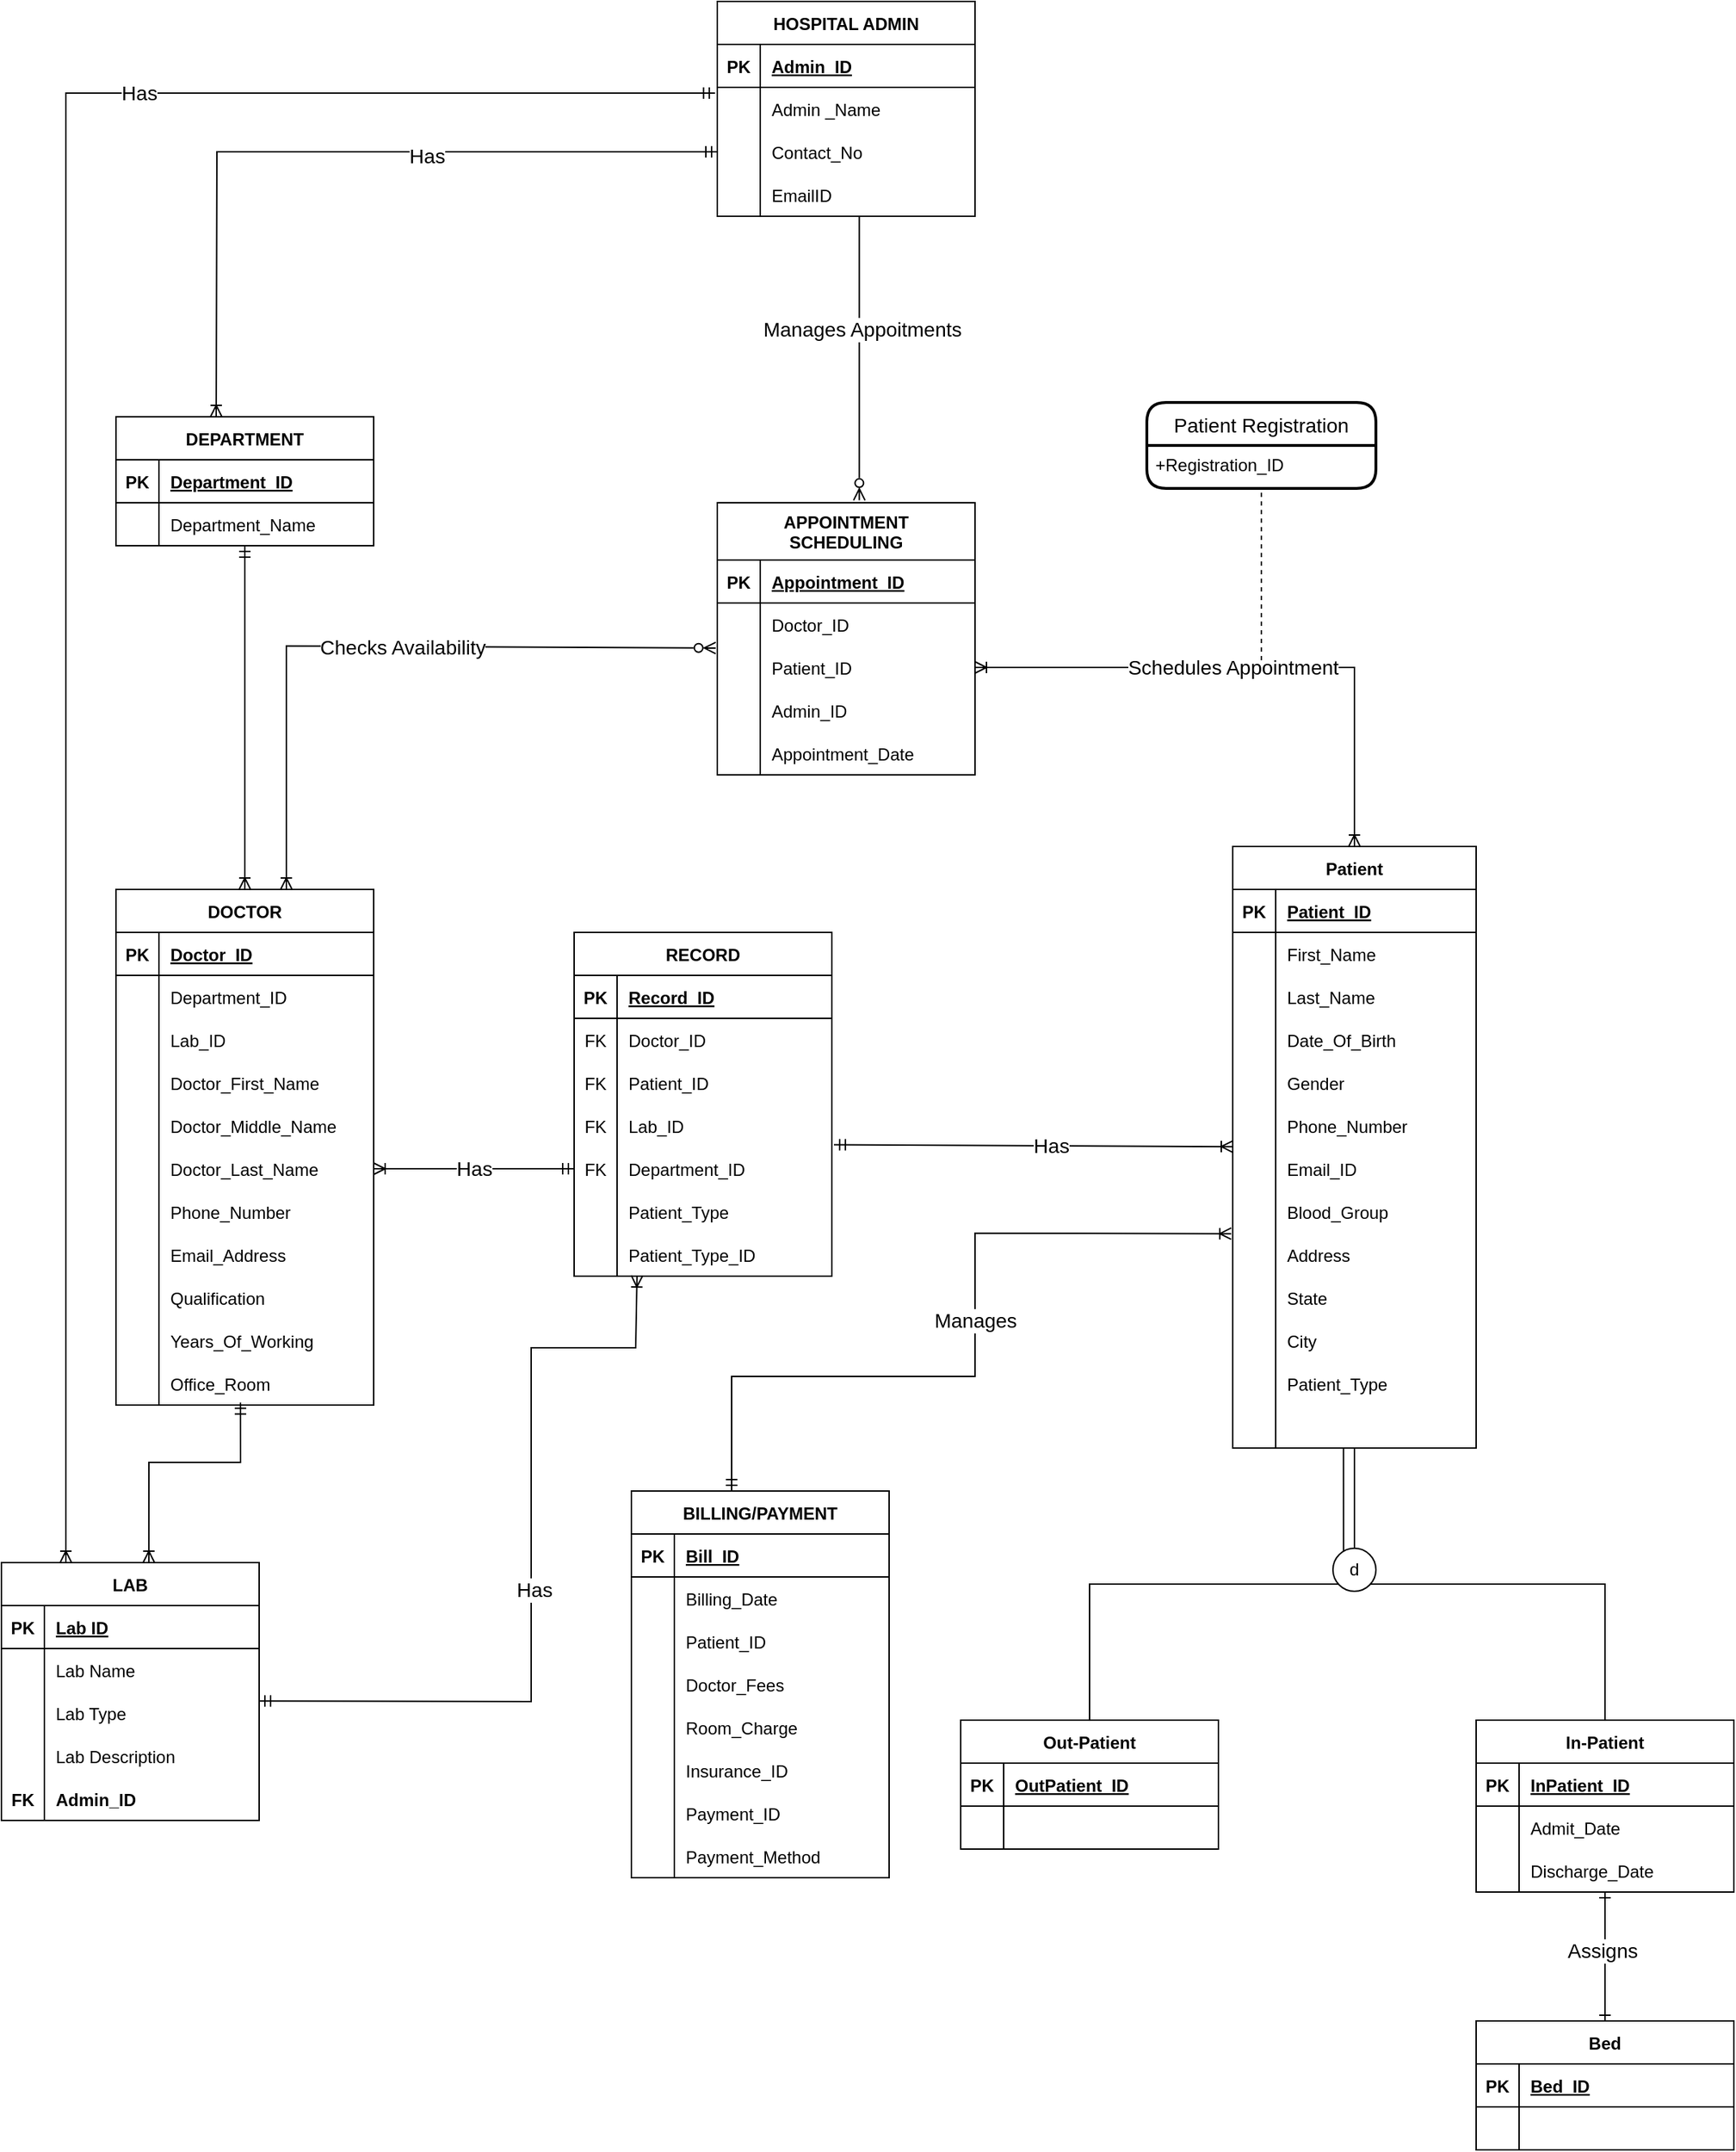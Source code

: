 <mxfile version="16.6.2" type="github">
  <diagram id="N4qEYbHFwauJMLfIRR0T" name="Page-1">
    <mxGraphModel dx="1483" dy="770" grid="1" gridSize="10" guides="1" tooltips="1" connect="1" arrows="1" fold="1" page="1" pageScale="1" pageWidth="850" pageHeight="1100" math="0" shadow="0">
      <root>
        <mxCell id="0" />
        <mxCell id="1" parent="0" />
        <mxCell id="th_9tWwpFCJ2vKdMk5XP-320" value="" style="rounded=0;orthogonalLoop=1;jettySize=auto;html=1;endArrow=ERzeroToMany;endFill=0;exitX=0.551;exitY=1.008;exitDx=0;exitDy=0;exitPerimeter=0;entryX=0.551;entryY=-0.009;entryDx=0;entryDy=0;entryPerimeter=0;" parent="1" edge="1" target="th_9tWwpFCJ2vKdMk5XP-408" source="th_9tWwpFCJ2vKdMk5XP-347">
          <mxGeometry relative="1" as="geometry">
            <mxPoint x="800" y="330" as="sourcePoint" />
            <mxPoint x="800" y="410" as="targetPoint" />
          </mxGeometry>
        </mxCell>
        <mxCell id="LXjHQPjXnkwLocIt16xF-5" value="Manages Appoitments" style="edgeLabel;html=1;align=center;verticalAlign=middle;resizable=0;points=[];fontSize=14;" vertex="1" connectable="0" parent="th_9tWwpFCJ2vKdMk5XP-320">
          <mxGeometry x="-0.204" y="2" relative="1" as="geometry">
            <mxPoint as="offset" />
          </mxGeometry>
        </mxCell>
        <mxCell id="th_9tWwpFCJ2vKdMk5XP-321" value="" style="edgeStyle=orthogonalEdgeStyle;rounded=0;orthogonalLoop=1;jettySize=auto;html=1;startArrow=ERmandOne;startFill=0;endArrow=ERoneToMany;endFill=0;entryX=0.5;entryY=0;entryDx=0;entryDy=0;exitX=0;exitY=0.5;exitDx=0;exitDy=0;" parent="1" source="th_9tWwpFCJ2vKdMk5XP-344" edge="1">
          <mxGeometry relative="1" as="geometry">
            <mxPoint x="470" y="350" as="targetPoint" />
            <mxPoint x="650" y="300" as="sourcePoint" />
          </mxGeometry>
        </mxCell>
        <mxCell id="LXjHQPjXnkwLocIt16xF-4" value="Has" style="edgeLabel;html=1;align=center;verticalAlign=middle;resizable=0;points=[];fontSize=14;" vertex="1" connectable="0" parent="th_9tWwpFCJ2vKdMk5XP-321">
          <mxGeometry x="-0.238" y="3" relative="1" as="geometry">
            <mxPoint as="offset" />
          </mxGeometry>
        </mxCell>
        <mxCell id="th_9tWwpFCJ2vKdMk5XP-322" value="" style="edgeStyle=orthogonalEdgeStyle;rounded=0;orthogonalLoop=1;jettySize=auto;html=1;endArrow=ERoneToMany;endFill=0;startArrow=ERoneToMany;startFill=0;exitX=1;exitY=0.5;exitDx=0;exitDy=0;entryX=0.5;entryY=0;entryDx=0;entryDy=0;" parent="1" source="th_9tWwpFCJ2vKdMk5XP-415" target="zCTEKwUF2Fo6TAkRChJh-22" edge="1">
          <mxGeometry relative="1" as="geometry">
            <mxPoint x="820" y="530" as="sourcePoint" />
          </mxGeometry>
        </mxCell>
        <mxCell id="LXjHQPjXnkwLocIt16xF-11" value="Schedules Appointment" style="edgeLabel;html=1;align=center;verticalAlign=middle;resizable=0;points=[];fontSize=14;" vertex="1" connectable="0" parent="th_9tWwpFCJ2vKdMk5XP-322">
          <mxGeometry x="-0.223" y="-4" relative="1" as="geometry">
            <mxPoint x="28" y="-4" as="offset" />
          </mxGeometry>
        </mxCell>
        <mxCell id="th_9tWwpFCJ2vKdMk5XP-325" value="" style="rounded=0;orthogonalLoop=1;jettySize=auto;html=1;entryX=0.5;entryY=0;entryDx=0;entryDy=0;exitX=-0.006;exitY=0.012;exitDx=0;exitDy=0;exitPerimeter=0;endArrow=ERmandOne;endFill=0;startArrow=ERoneToMany;startFill=0;" parent="1" source="zCTEKwUF2Fo6TAkRChJh-47" edge="1">
          <mxGeometry relative="1" as="geometry">
            <mxPoint x="830" y="1100.0" as="targetPoint" />
            <Array as="points">
              <mxPoint x="1000" y="920" />
              <mxPoint x="1000" y="1020" />
              <mxPoint x="830" y="1020" />
            </Array>
            <mxPoint x="1170" y="920" as="sourcePoint" />
          </mxGeometry>
        </mxCell>
        <mxCell id="LXjHQPjXnkwLocIt16xF-22" value="Manages" style="edgeLabel;html=1;align=center;verticalAlign=middle;resizable=0;points=[];fontSize=14;" vertex="1" connectable="0" parent="th_9tWwpFCJ2vKdMk5XP-325">
          <mxGeometry x="-0.095" relative="1" as="geometry">
            <mxPoint as="offset" />
          </mxGeometry>
        </mxCell>
        <mxCell id="th_9tWwpFCJ2vKdMk5XP-327" value="" style="edgeStyle=orthogonalEdgeStyle;rounded=0;orthogonalLoop=1;jettySize=auto;html=1;startArrow=ERmandOne;startFill=0;endArrow=ERoneToMany;endFill=0;exitX=-0.009;exitY=0.133;exitDx=0;exitDy=0;entryX=0.25;entryY=0;entryDx=0;entryDy=0;exitPerimeter=0;" parent="1" source="th_9tWwpFCJ2vKdMk5XP-341" target="th_9tWwpFCJ2vKdMk5XP-350" edge="1">
          <mxGeometry relative="1" as="geometry">
            <mxPoint x="650" y="285" as="sourcePoint" />
            <mxPoint x="380" y="780" as="targetPoint" />
          </mxGeometry>
        </mxCell>
        <mxCell id="LXjHQPjXnkwLocIt16xF-3" value="Has" style="edgeLabel;html=1;align=center;verticalAlign=middle;resizable=0;points=[];fontSize=14;" vertex="1" connectable="0" parent="th_9tWwpFCJ2vKdMk5XP-327">
          <mxGeometry x="-0.455" relative="1" as="geometry">
            <mxPoint as="offset" />
          </mxGeometry>
        </mxCell>
        <mxCell id="th_9tWwpFCJ2vKdMk5XP-328" value="" style="rounded=0;orthogonalLoop=1;jettySize=auto;html=1;startArrow=ERmandOne;startFill=0;endArrow=ERoneToMany;endFill=0;entryX=0.572;entryY=0;entryDx=0;entryDy=0;exitX=0.483;exitY=0.943;exitDx=0;exitDy=0;exitPerimeter=0;entryPerimeter=0;" parent="1" source="th_9tWwpFCJ2vKdMk5XP-404" target="th_9tWwpFCJ2vKdMk5XP-350" edge="1">
          <mxGeometry relative="1" as="geometry">
            <mxPoint x="450.02" y="1060" as="targetPoint" />
            <mxPoint x="450" y="990" as="sourcePoint" />
            <Array as="points">
              <mxPoint x="487" y="1080" />
              <mxPoint x="423" y="1080" />
            </Array>
          </mxGeometry>
        </mxCell>
        <mxCell id="th_9tWwpFCJ2vKdMk5XP-333" value="" style="rounded=0;orthogonalLoop=1;jettySize=auto;html=1;startArrow=ERmandOne;startFill=0;endArrow=ERoneToMany;endFill=0;exitX=1;exitY=0.219;exitDx=0;exitDy=0;exitPerimeter=0;entryX=0.244;entryY=0.984;entryDx=0;entryDy=0;entryPerimeter=0;" parent="1" source="th_9tWwpFCJ2vKdMk5XP-357" target="MnYlD9bzadUk3R8TPSBh-20" edge="1">
          <mxGeometry relative="1" as="geometry">
            <mxPoint x="760" y="940" as="targetPoint" />
            <mxPoint x="480" y="1210" as="sourcePoint" />
            <Array as="points">
              <mxPoint x="690" y="1247" />
              <mxPoint x="690" y="1000" />
              <mxPoint x="763" y="1000" />
            </Array>
          </mxGeometry>
        </mxCell>
        <mxCell id="LXjHQPjXnkwLocIt16xF-23" value="Has" style="edgeLabel;html=1;align=center;verticalAlign=middle;resizable=0;points=[];fontSize=14;" vertex="1" connectable="0" parent="th_9tWwpFCJ2vKdMk5XP-333">
          <mxGeometry x="-0.043" y="-2" relative="1" as="geometry">
            <mxPoint as="offset" />
          </mxGeometry>
        </mxCell>
        <mxCell id="th_9tWwpFCJ2vKdMk5XP-334" value="" style="rounded=0;orthogonalLoop=1;jettySize=auto;html=1;startArrow=ERmandOne;startFill=0;endArrow=ERoneToMany;endFill=0;entryX=1;entryY=0.5;entryDx=0;entryDy=0;exitX=0;exitY=0.5;exitDx=0;exitDy=0;" parent="1" source="MnYlD9bzadUk3R8TPSBh-14" target="th_9tWwpFCJ2vKdMk5XP-389" edge="1">
          <mxGeometry relative="1" as="geometry">
            <mxPoint x="540" y="860.0" as="targetPoint" />
            <mxPoint x="670" y="875" as="sourcePoint" />
          </mxGeometry>
        </mxCell>
        <mxCell id="LXjHQPjXnkwLocIt16xF-17" value="Has" style="edgeLabel;html=1;align=center;verticalAlign=middle;resizable=0;points=[];fontSize=14;" vertex="1" connectable="0" parent="th_9tWwpFCJ2vKdMk5XP-334">
          <mxGeometry x="-0.153" y="1" relative="1" as="geometry">
            <mxPoint x="-11" y="-1" as="offset" />
          </mxGeometry>
        </mxCell>
        <mxCell id="th_9tWwpFCJ2vKdMk5XP-335" value="" style="rounded=0;orthogonalLoop=1;jettySize=auto;html=1;startArrow=ERmandOne;startFill=0;endArrow=ERoneToMany;endFill=0;exitX=1.008;exitY=0.941;exitDx=0;exitDy=0;exitPerimeter=0;" parent="1" source="MnYlD9bzadUk3R8TPSBh-11" target="zCTEKwUF2Fo6TAkRChJh-22" edge="1">
          <mxGeometry relative="1" as="geometry">
            <mxPoint x="980" y="860" as="targetPoint" />
            <mxPoint x="790" y="860" as="sourcePoint" />
          </mxGeometry>
        </mxCell>
        <mxCell id="LXjHQPjXnkwLocIt16xF-18" value="Has" style="edgeLabel;html=1;align=center;verticalAlign=middle;resizable=0;points=[];fontSize=14;" vertex="1" connectable="0" parent="th_9tWwpFCJ2vKdMk5XP-335">
          <mxGeometry x="0.083" relative="1" as="geometry">
            <mxPoint as="offset" />
          </mxGeometry>
        </mxCell>
        <mxCell id="th_9tWwpFCJ2vKdMk5XP-337" value="HOSPITAL ADMIN" style="shape=table;startSize=30;container=1;collapsible=1;childLayout=tableLayout;fixedRows=1;rowLines=0;fontStyle=1;align=center;resizeLast=1;" parent="1" vertex="1">
          <mxGeometry x="820" y="60" width="180" height="150" as="geometry" />
        </mxCell>
        <mxCell id="th_9tWwpFCJ2vKdMk5XP-338" value="" style="shape=tableRow;horizontal=0;startSize=0;swimlaneHead=0;swimlaneBody=0;fillColor=none;collapsible=0;dropTarget=0;points=[[0,0.5],[1,0.5]];portConstraint=eastwest;top=0;left=0;right=0;bottom=1;" parent="th_9tWwpFCJ2vKdMk5XP-337" vertex="1">
          <mxGeometry y="30" width="180" height="30" as="geometry" />
        </mxCell>
        <mxCell id="th_9tWwpFCJ2vKdMk5XP-339" value="PK" style="shape=partialRectangle;connectable=0;fillColor=none;top=0;left=0;bottom=0;right=0;fontStyle=1;overflow=hidden;" parent="th_9tWwpFCJ2vKdMk5XP-338" vertex="1">
          <mxGeometry width="30" height="30" as="geometry">
            <mxRectangle width="30" height="30" as="alternateBounds" />
          </mxGeometry>
        </mxCell>
        <mxCell id="th_9tWwpFCJ2vKdMk5XP-340" value="Admin_ID" style="shape=partialRectangle;connectable=0;fillColor=none;top=0;left=0;bottom=0;right=0;align=left;spacingLeft=6;fontStyle=5;overflow=hidden;" parent="th_9tWwpFCJ2vKdMk5XP-338" vertex="1">
          <mxGeometry x="30" width="150" height="30" as="geometry">
            <mxRectangle width="150" height="30" as="alternateBounds" />
          </mxGeometry>
        </mxCell>
        <mxCell id="th_9tWwpFCJ2vKdMk5XP-341" value="" style="shape=tableRow;horizontal=0;startSize=0;swimlaneHead=0;swimlaneBody=0;fillColor=none;collapsible=0;dropTarget=0;points=[[0,0.5],[1,0.5]];portConstraint=eastwest;top=0;left=0;right=0;bottom=0;" parent="th_9tWwpFCJ2vKdMk5XP-337" vertex="1">
          <mxGeometry y="60" width="180" height="30" as="geometry" />
        </mxCell>
        <mxCell id="th_9tWwpFCJ2vKdMk5XP-342" value="" style="shape=partialRectangle;connectable=0;fillColor=none;top=0;left=0;bottom=0;right=0;editable=1;overflow=hidden;" parent="th_9tWwpFCJ2vKdMk5XP-341" vertex="1">
          <mxGeometry width="30" height="30" as="geometry">
            <mxRectangle width="30" height="30" as="alternateBounds" />
          </mxGeometry>
        </mxCell>
        <mxCell id="th_9tWwpFCJ2vKdMk5XP-343" value="Admin _Name" style="shape=partialRectangle;connectable=0;fillColor=none;top=0;left=0;bottom=0;right=0;align=left;spacingLeft=6;overflow=hidden;" parent="th_9tWwpFCJ2vKdMk5XP-341" vertex="1">
          <mxGeometry x="30" width="150" height="30" as="geometry">
            <mxRectangle width="150" height="30" as="alternateBounds" />
          </mxGeometry>
        </mxCell>
        <mxCell id="th_9tWwpFCJ2vKdMk5XP-344" value="" style="shape=tableRow;horizontal=0;startSize=0;swimlaneHead=0;swimlaneBody=0;fillColor=none;collapsible=0;dropTarget=0;points=[[0,0.5],[1,0.5]];portConstraint=eastwest;top=0;left=0;right=0;bottom=0;" parent="th_9tWwpFCJ2vKdMk5XP-337" vertex="1">
          <mxGeometry y="90" width="180" height="30" as="geometry" />
        </mxCell>
        <mxCell id="th_9tWwpFCJ2vKdMk5XP-345" value="" style="shape=partialRectangle;connectable=0;fillColor=none;top=0;left=0;bottom=0;right=0;editable=1;overflow=hidden;" parent="th_9tWwpFCJ2vKdMk5XP-344" vertex="1">
          <mxGeometry width="30" height="30" as="geometry">
            <mxRectangle width="30" height="30" as="alternateBounds" />
          </mxGeometry>
        </mxCell>
        <mxCell id="th_9tWwpFCJ2vKdMk5XP-346" value="Contact_No" style="shape=partialRectangle;connectable=0;fillColor=none;top=0;left=0;bottom=0;right=0;align=left;spacingLeft=6;overflow=hidden;" parent="th_9tWwpFCJ2vKdMk5XP-344" vertex="1">
          <mxGeometry x="30" width="150" height="30" as="geometry">
            <mxRectangle width="150" height="30" as="alternateBounds" />
          </mxGeometry>
        </mxCell>
        <mxCell id="th_9tWwpFCJ2vKdMk5XP-347" value="" style="shape=tableRow;horizontal=0;startSize=0;swimlaneHead=0;swimlaneBody=0;fillColor=none;collapsible=0;dropTarget=0;points=[[0,0.5],[1,0.5]];portConstraint=eastwest;top=0;left=0;right=0;bottom=0;" parent="th_9tWwpFCJ2vKdMk5XP-337" vertex="1">
          <mxGeometry y="120" width="180" height="30" as="geometry" />
        </mxCell>
        <mxCell id="th_9tWwpFCJ2vKdMk5XP-348" value="" style="shape=partialRectangle;connectable=0;fillColor=none;top=0;left=0;bottom=0;right=0;editable=1;overflow=hidden;" parent="th_9tWwpFCJ2vKdMk5XP-347" vertex="1">
          <mxGeometry width="30" height="30" as="geometry">
            <mxRectangle width="30" height="30" as="alternateBounds" />
          </mxGeometry>
        </mxCell>
        <mxCell id="th_9tWwpFCJ2vKdMk5XP-349" value="EmailID" style="shape=partialRectangle;connectable=0;fillColor=none;top=0;left=0;bottom=0;right=0;align=left;spacingLeft=6;overflow=hidden;" parent="th_9tWwpFCJ2vKdMk5XP-347" vertex="1">
          <mxGeometry x="30" width="150" height="30" as="geometry">
            <mxRectangle width="150" height="30" as="alternateBounds" />
          </mxGeometry>
        </mxCell>
        <mxCell id="th_9tWwpFCJ2vKdMk5XP-350" value="LAB" style="shape=table;startSize=30;container=1;collapsible=1;childLayout=tableLayout;fixedRows=1;rowLines=0;fontStyle=1;align=center;resizeLast=1;" parent="1" vertex="1">
          <mxGeometry x="320" y="1150" width="180" height="180" as="geometry" />
        </mxCell>
        <mxCell id="th_9tWwpFCJ2vKdMk5XP-351" value="" style="shape=tableRow;horizontal=0;startSize=0;swimlaneHead=0;swimlaneBody=0;fillColor=none;collapsible=0;dropTarget=0;points=[[0,0.5],[1,0.5]];portConstraint=eastwest;top=0;left=0;right=0;bottom=1;" parent="th_9tWwpFCJ2vKdMk5XP-350" vertex="1">
          <mxGeometry y="30" width="180" height="30" as="geometry" />
        </mxCell>
        <mxCell id="th_9tWwpFCJ2vKdMk5XP-352" value="PK" style="shape=partialRectangle;connectable=0;fillColor=none;top=0;left=0;bottom=0;right=0;fontStyle=1;overflow=hidden;" parent="th_9tWwpFCJ2vKdMk5XP-351" vertex="1">
          <mxGeometry width="30" height="30" as="geometry">
            <mxRectangle width="30" height="30" as="alternateBounds" />
          </mxGeometry>
        </mxCell>
        <mxCell id="th_9tWwpFCJ2vKdMk5XP-353" value="Lab ID" style="shape=partialRectangle;connectable=0;fillColor=none;top=0;left=0;bottom=0;right=0;align=left;spacingLeft=6;fontStyle=5;overflow=hidden;" parent="th_9tWwpFCJ2vKdMk5XP-351" vertex="1">
          <mxGeometry x="30" width="150" height="30" as="geometry">
            <mxRectangle width="150" height="30" as="alternateBounds" />
          </mxGeometry>
        </mxCell>
        <mxCell id="th_9tWwpFCJ2vKdMk5XP-354" value="" style="shape=tableRow;horizontal=0;startSize=0;swimlaneHead=0;swimlaneBody=0;fillColor=none;collapsible=0;dropTarget=0;points=[[0,0.5],[1,0.5]];portConstraint=eastwest;top=0;left=0;right=0;bottom=0;" parent="th_9tWwpFCJ2vKdMk5XP-350" vertex="1">
          <mxGeometry y="60" width="180" height="30" as="geometry" />
        </mxCell>
        <mxCell id="th_9tWwpFCJ2vKdMk5XP-355" value="" style="shape=partialRectangle;connectable=0;fillColor=none;top=0;left=0;bottom=0;right=0;editable=1;overflow=hidden;" parent="th_9tWwpFCJ2vKdMk5XP-354" vertex="1">
          <mxGeometry width="30" height="30" as="geometry">
            <mxRectangle width="30" height="30" as="alternateBounds" />
          </mxGeometry>
        </mxCell>
        <mxCell id="th_9tWwpFCJ2vKdMk5XP-356" value="Lab Name" style="shape=partialRectangle;connectable=0;fillColor=none;top=0;left=0;bottom=0;right=0;align=left;spacingLeft=6;overflow=hidden;" parent="th_9tWwpFCJ2vKdMk5XP-354" vertex="1">
          <mxGeometry x="30" width="150" height="30" as="geometry">
            <mxRectangle width="150" height="30" as="alternateBounds" />
          </mxGeometry>
        </mxCell>
        <mxCell id="th_9tWwpFCJ2vKdMk5XP-357" value="" style="shape=tableRow;horizontal=0;startSize=0;swimlaneHead=0;swimlaneBody=0;fillColor=none;collapsible=0;dropTarget=0;points=[[0,0.5],[1,0.5]];portConstraint=eastwest;top=0;left=0;right=0;bottom=0;" parent="th_9tWwpFCJ2vKdMk5XP-350" vertex="1">
          <mxGeometry y="90" width="180" height="30" as="geometry" />
        </mxCell>
        <mxCell id="th_9tWwpFCJ2vKdMk5XP-358" value="" style="shape=partialRectangle;connectable=0;fillColor=none;top=0;left=0;bottom=0;right=0;editable=1;overflow=hidden;" parent="th_9tWwpFCJ2vKdMk5XP-357" vertex="1">
          <mxGeometry width="30" height="30" as="geometry">
            <mxRectangle width="30" height="30" as="alternateBounds" />
          </mxGeometry>
        </mxCell>
        <mxCell id="th_9tWwpFCJ2vKdMk5XP-359" value="Lab Type" style="shape=partialRectangle;connectable=0;fillColor=none;top=0;left=0;bottom=0;right=0;align=left;spacingLeft=6;overflow=hidden;" parent="th_9tWwpFCJ2vKdMk5XP-357" vertex="1">
          <mxGeometry x="30" width="150" height="30" as="geometry">
            <mxRectangle width="150" height="30" as="alternateBounds" />
          </mxGeometry>
        </mxCell>
        <mxCell id="th_9tWwpFCJ2vKdMk5XP-360" value="" style="shape=tableRow;horizontal=0;startSize=0;swimlaneHead=0;swimlaneBody=0;fillColor=none;collapsible=0;dropTarget=0;points=[[0,0.5],[1,0.5]];portConstraint=eastwest;top=0;left=0;right=0;bottom=0;" parent="th_9tWwpFCJ2vKdMk5XP-350" vertex="1">
          <mxGeometry y="120" width="180" height="30" as="geometry" />
        </mxCell>
        <mxCell id="th_9tWwpFCJ2vKdMk5XP-361" value="" style="shape=partialRectangle;connectable=0;fillColor=none;top=0;left=0;bottom=0;right=0;editable=1;overflow=hidden;" parent="th_9tWwpFCJ2vKdMk5XP-360" vertex="1">
          <mxGeometry width="30" height="30" as="geometry">
            <mxRectangle width="30" height="30" as="alternateBounds" />
          </mxGeometry>
        </mxCell>
        <mxCell id="th_9tWwpFCJ2vKdMk5XP-362" value="Lab Description" style="shape=partialRectangle;connectable=0;fillColor=none;top=0;left=0;bottom=0;right=0;align=left;spacingLeft=6;overflow=hidden;" parent="th_9tWwpFCJ2vKdMk5XP-360" vertex="1">
          <mxGeometry x="30" width="150" height="30" as="geometry">
            <mxRectangle width="150" height="30" as="alternateBounds" />
          </mxGeometry>
        </mxCell>
        <mxCell id="th_9tWwpFCJ2vKdMk5XP-363" value="" style="shape=tableRow;horizontal=0;startSize=0;swimlaneHead=0;swimlaneBody=0;fillColor=none;collapsible=0;dropTarget=0;points=[[0,0.5],[1,0.5]];portConstraint=eastwest;top=0;left=0;right=0;bottom=0;" parent="th_9tWwpFCJ2vKdMk5XP-350" vertex="1">
          <mxGeometry y="150" width="180" height="30" as="geometry" />
        </mxCell>
        <mxCell id="th_9tWwpFCJ2vKdMk5XP-364" value="FK" style="shape=partialRectangle;connectable=0;fillColor=none;top=0;left=0;bottom=0;right=0;editable=1;overflow=hidden;fontStyle=1" parent="th_9tWwpFCJ2vKdMk5XP-363" vertex="1">
          <mxGeometry width="30" height="30" as="geometry">
            <mxRectangle width="30" height="30" as="alternateBounds" />
          </mxGeometry>
        </mxCell>
        <mxCell id="th_9tWwpFCJ2vKdMk5XP-365" value="Admin_ID" style="shape=partialRectangle;connectable=0;fillColor=none;top=0;left=0;bottom=0;right=0;align=left;spacingLeft=6;overflow=hidden;fontStyle=1" parent="th_9tWwpFCJ2vKdMk5XP-363" vertex="1">
          <mxGeometry x="30" width="150" height="30" as="geometry">
            <mxRectangle width="150" height="30" as="alternateBounds" />
          </mxGeometry>
        </mxCell>
        <mxCell id="th_9tWwpFCJ2vKdMk5XP-366" value="DEPARTMENT" style="shape=table;startSize=30;container=1;collapsible=1;childLayout=tableLayout;fixedRows=1;rowLines=0;fontStyle=1;align=center;resizeLast=1;fontSize=12;" parent="1" vertex="1">
          <mxGeometry x="400" y="350" width="180" height="90" as="geometry" />
        </mxCell>
        <mxCell id="th_9tWwpFCJ2vKdMk5XP-367" value="" style="shape=tableRow;horizontal=0;startSize=0;swimlaneHead=0;swimlaneBody=0;fillColor=none;collapsible=0;dropTarget=0;points=[[0,0.5],[1,0.5]];portConstraint=eastwest;top=0;left=0;right=0;bottom=1;fontSize=12;" parent="th_9tWwpFCJ2vKdMk5XP-366" vertex="1">
          <mxGeometry y="30" width="180" height="30" as="geometry" />
        </mxCell>
        <mxCell id="th_9tWwpFCJ2vKdMk5XP-368" value="PK" style="shape=partialRectangle;connectable=0;fillColor=none;top=0;left=0;bottom=0;right=0;fontStyle=1;overflow=hidden;fontSize=12;" parent="th_9tWwpFCJ2vKdMk5XP-367" vertex="1">
          <mxGeometry width="30" height="30" as="geometry">
            <mxRectangle width="30" height="30" as="alternateBounds" />
          </mxGeometry>
        </mxCell>
        <mxCell id="th_9tWwpFCJ2vKdMk5XP-369" value="Department_ID" style="shape=partialRectangle;connectable=0;fillColor=none;top=0;left=0;bottom=0;right=0;align=left;spacingLeft=6;fontStyle=5;overflow=hidden;fontSize=12;" parent="th_9tWwpFCJ2vKdMk5XP-367" vertex="1">
          <mxGeometry x="30" width="150" height="30" as="geometry">
            <mxRectangle width="150" height="30" as="alternateBounds" />
          </mxGeometry>
        </mxCell>
        <mxCell id="th_9tWwpFCJ2vKdMk5XP-370" value="" style="shape=tableRow;horizontal=0;startSize=0;swimlaneHead=0;swimlaneBody=0;fillColor=none;collapsible=0;dropTarget=0;points=[[0,0.5],[1,0.5]];portConstraint=eastwest;top=0;left=0;right=0;bottom=0;fontSize=12;" parent="th_9tWwpFCJ2vKdMk5XP-366" vertex="1">
          <mxGeometry y="60" width="180" height="30" as="geometry" />
        </mxCell>
        <mxCell id="th_9tWwpFCJ2vKdMk5XP-371" value="" style="shape=partialRectangle;connectable=0;fillColor=none;top=0;left=0;bottom=0;right=0;editable=1;overflow=hidden;fontSize=12;" parent="th_9tWwpFCJ2vKdMk5XP-370" vertex="1">
          <mxGeometry width="30" height="30" as="geometry">
            <mxRectangle width="30" height="30" as="alternateBounds" />
          </mxGeometry>
        </mxCell>
        <mxCell id="th_9tWwpFCJ2vKdMk5XP-372" value="Department_Name" style="shape=partialRectangle;connectable=0;fillColor=none;top=0;left=0;bottom=0;right=0;align=left;spacingLeft=6;overflow=hidden;fontSize=12;" parent="th_9tWwpFCJ2vKdMk5XP-370" vertex="1">
          <mxGeometry x="30" width="150" height="30" as="geometry">
            <mxRectangle width="150" height="30" as="alternateBounds" />
          </mxGeometry>
        </mxCell>
        <mxCell id="th_9tWwpFCJ2vKdMk5XP-373" value="DOCTOR" style="shape=table;startSize=30;container=1;collapsible=1;childLayout=tableLayout;fixedRows=1;rowLines=0;fontStyle=1;align=center;resizeLast=1;fontSize=12;" parent="1" vertex="1">
          <mxGeometry x="400" y="680" width="180" height="360" as="geometry" />
        </mxCell>
        <mxCell id="th_9tWwpFCJ2vKdMk5XP-374" value="" style="shape=tableRow;horizontal=0;startSize=0;swimlaneHead=0;swimlaneBody=0;fillColor=none;collapsible=0;dropTarget=0;points=[[0,0.5],[1,0.5]];portConstraint=eastwest;top=0;left=0;right=0;bottom=1;fontSize=12;" parent="th_9tWwpFCJ2vKdMk5XP-373" vertex="1">
          <mxGeometry y="30" width="180" height="30" as="geometry" />
        </mxCell>
        <mxCell id="th_9tWwpFCJ2vKdMk5XP-375" value="PK" style="shape=partialRectangle;connectable=0;fillColor=none;top=0;left=0;bottom=0;right=0;fontStyle=1;overflow=hidden;fontSize=12;" parent="th_9tWwpFCJ2vKdMk5XP-374" vertex="1">
          <mxGeometry width="30" height="30" as="geometry">
            <mxRectangle width="30" height="30" as="alternateBounds" />
          </mxGeometry>
        </mxCell>
        <mxCell id="th_9tWwpFCJ2vKdMk5XP-376" value="Doctor_ID" style="shape=partialRectangle;connectable=0;fillColor=none;top=0;left=0;bottom=0;right=0;align=left;spacingLeft=6;fontStyle=5;overflow=hidden;fontSize=12;" parent="th_9tWwpFCJ2vKdMk5XP-374" vertex="1">
          <mxGeometry x="30" width="150" height="30" as="geometry">
            <mxRectangle width="150" height="30" as="alternateBounds" />
          </mxGeometry>
        </mxCell>
        <mxCell id="th_9tWwpFCJ2vKdMk5XP-377" value="" style="shape=tableRow;horizontal=0;startSize=0;swimlaneHead=0;swimlaneBody=0;fillColor=none;collapsible=0;dropTarget=0;points=[[0,0.5],[1,0.5]];portConstraint=eastwest;top=0;left=0;right=0;bottom=0;fontSize=12;" parent="th_9tWwpFCJ2vKdMk5XP-373" vertex="1">
          <mxGeometry y="60" width="180" height="30" as="geometry" />
        </mxCell>
        <mxCell id="th_9tWwpFCJ2vKdMk5XP-378" value="" style="shape=partialRectangle;connectable=0;fillColor=none;top=0;left=0;bottom=0;right=0;editable=1;overflow=hidden;fontSize=12;" parent="th_9tWwpFCJ2vKdMk5XP-377" vertex="1">
          <mxGeometry width="30" height="30" as="geometry">
            <mxRectangle width="30" height="30" as="alternateBounds" />
          </mxGeometry>
        </mxCell>
        <mxCell id="th_9tWwpFCJ2vKdMk5XP-379" value="Department_ID" style="shape=partialRectangle;connectable=0;fillColor=none;top=0;left=0;bottom=0;right=0;align=left;spacingLeft=6;overflow=hidden;fontSize=12;" parent="th_9tWwpFCJ2vKdMk5XP-377" vertex="1">
          <mxGeometry x="30" width="150" height="30" as="geometry">
            <mxRectangle width="150" height="30" as="alternateBounds" />
          </mxGeometry>
        </mxCell>
        <mxCell id="th_9tWwpFCJ2vKdMk5XP-380" style="shape=tableRow;horizontal=0;startSize=0;swimlaneHead=0;swimlaneBody=0;fillColor=none;collapsible=0;dropTarget=0;points=[[0,0.5],[1,0.5]];portConstraint=eastwest;top=0;left=0;right=0;bottom=0;fontSize=12;" parent="th_9tWwpFCJ2vKdMk5XP-373" vertex="1">
          <mxGeometry y="90" width="180" height="30" as="geometry" />
        </mxCell>
        <mxCell id="th_9tWwpFCJ2vKdMk5XP-381" style="shape=partialRectangle;connectable=0;fillColor=none;top=0;left=0;bottom=0;right=0;editable=1;overflow=hidden;fontSize=12;" parent="th_9tWwpFCJ2vKdMk5XP-380" vertex="1">
          <mxGeometry width="30" height="30" as="geometry">
            <mxRectangle width="30" height="30" as="alternateBounds" />
          </mxGeometry>
        </mxCell>
        <mxCell id="th_9tWwpFCJ2vKdMk5XP-382" value="Lab_ID" style="shape=partialRectangle;connectable=0;fillColor=none;top=0;left=0;bottom=0;right=0;align=left;spacingLeft=6;overflow=hidden;fontSize=12;" parent="th_9tWwpFCJ2vKdMk5XP-380" vertex="1">
          <mxGeometry x="30" width="150" height="30" as="geometry">
            <mxRectangle width="150" height="30" as="alternateBounds" />
          </mxGeometry>
        </mxCell>
        <mxCell id="th_9tWwpFCJ2vKdMk5XP-383" value="" style="shape=tableRow;horizontal=0;startSize=0;swimlaneHead=0;swimlaneBody=0;fillColor=none;collapsible=0;dropTarget=0;points=[[0,0.5],[1,0.5]];portConstraint=eastwest;top=0;left=0;right=0;bottom=0;fontSize=12;" parent="th_9tWwpFCJ2vKdMk5XP-373" vertex="1">
          <mxGeometry y="120" width="180" height="30" as="geometry" />
        </mxCell>
        <mxCell id="th_9tWwpFCJ2vKdMk5XP-384" value="" style="shape=partialRectangle;connectable=0;fillColor=none;top=0;left=0;bottom=0;right=0;editable=1;overflow=hidden;fontSize=12;" parent="th_9tWwpFCJ2vKdMk5XP-383" vertex="1">
          <mxGeometry width="30" height="30" as="geometry">
            <mxRectangle width="30" height="30" as="alternateBounds" />
          </mxGeometry>
        </mxCell>
        <mxCell id="th_9tWwpFCJ2vKdMk5XP-385" value="Doctor_First_Name" style="shape=partialRectangle;connectable=0;fillColor=none;top=0;left=0;bottom=0;right=0;align=left;spacingLeft=6;overflow=hidden;fontSize=12;" parent="th_9tWwpFCJ2vKdMk5XP-383" vertex="1">
          <mxGeometry x="30" width="150" height="30" as="geometry">
            <mxRectangle width="150" height="30" as="alternateBounds" />
          </mxGeometry>
        </mxCell>
        <mxCell id="th_9tWwpFCJ2vKdMk5XP-386" style="shape=tableRow;horizontal=0;startSize=0;swimlaneHead=0;swimlaneBody=0;fillColor=none;collapsible=0;dropTarget=0;points=[[0,0.5],[1,0.5]];portConstraint=eastwest;top=0;left=0;right=0;bottom=0;fontSize=12;" parent="th_9tWwpFCJ2vKdMk5XP-373" vertex="1">
          <mxGeometry y="150" width="180" height="30" as="geometry" />
        </mxCell>
        <mxCell id="th_9tWwpFCJ2vKdMk5XP-387" style="shape=partialRectangle;connectable=0;fillColor=none;top=0;left=0;bottom=0;right=0;editable=1;overflow=hidden;fontSize=12;" parent="th_9tWwpFCJ2vKdMk5XP-386" vertex="1">
          <mxGeometry width="30" height="30" as="geometry">
            <mxRectangle width="30" height="30" as="alternateBounds" />
          </mxGeometry>
        </mxCell>
        <mxCell id="th_9tWwpFCJ2vKdMk5XP-388" value="Doctor_Middle_Name" style="shape=partialRectangle;connectable=0;fillColor=none;top=0;left=0;bottom=0;right=0;align=left;spacingLeft=6;overflow=hidden;fontSize=12;fontStyle=0" parent="th_9tWwpFCJ2vKdMk5XP-386" vertex="1">
          <mxGeometry x="30" width="150" height="30" as="geometry">
            <mxRectangle width="150" height="30" as="alternateBounds" />
          </mxGeometry>
        </mxCell>
        <mxCell id="th_9tWwpFCJ2vKdMk5XP-389" style="shape=tableRow;horizontal=0;startSize=0;swimlaneHead=0;swimlaneBody=0;fillColor=none;collapsible=0;dropTarget=0;points=[[0,0.5],[1,0.5]];portConstraint=eastwest;top=0;left=0;right=0;bottom=0;fontSize=12;" parent="th_9tWwpFCJ2vKdMk5XP-373" vertex="1">
          <mxGeometry y="180" width="180" height="30" as="geometry" />
        </mxCell>
        <mxCell id="th_9tWwpFCJ2vKdMk5XP-390" style="shape=partialRectangle;connectable=0;fillColor=none;top=0;left=0;bottom=0;right=0;editable=1;overflow=hidden;fontSize=12;" parent="th_9tWwpFCJ2vKdMk5XP-389" vertex="1">
          <mxGeometry width="30" height="30" as="geometry">
            <mxRectangle width="30" height="30" as="alternateBounds" />
          </mxGeometry>
        </mxCell>
        <mxCell id="th_9tWwpFCJ2vKdMk5XP-391" value="Doctor_Last_Name" style="shape=partialRectangle;connectable=0;fillColor=none;top=0;left=0;bottom=0;right=0;align=left;spacingLeft=6;overflow=hidden;fontSize=12;" parent="th_9tWwpFCJ2vKdMk5XP-389" vertex="1">
          <mxGeometry x="30" width="150" height="30" as="geometry">
            <mxRectangle width="150" height="30" as="alternateBounds" />
          </mxGeometry>
        </mxCell>
        <mxCell id="th_9tWwpFCJ2vKdMk5XP-392" value="" style="shape=tableRow;horizontal=0;startSize=0;swimlaneHead=0;swimlaneBody=0;fillColor=none;collapsible=0;dropTarget=0;points=[[0,0.5],[1,0.5]];portConstraint=eastwest;top=0;left=0;right=0;bottom=0;fontSize=12;" parent="th_9tWwpFCJ2vKdMk5XP-373" vertex="1">
          <mxGeometry y="210" width="180" height="30" as="geometry" />
        </mxCell>
        <mxCell id="th_9tWwpFCJ2vKdMk5XP-393" value="" style="shape=partialRectangle;connectable=0;fillColor=none;top=0;left=0;bottom=0;right=0;editable=1;overflow=hidden;fontSize=12;" parent="th_9tWwpFCJ2vKdMk5XP-392" vertex="1">
          <mxGeometry width="30" height="30" as="geometry">
            <mxRectangle width="30" height="30" as="alternateBounds" />
          </mxGeometry>
        </mxCell>
        <mxCell id="th_9tWwpFCJ2vKdMk5XP-394" value="Phone_Number" style="shape=partialRectangle;connectable=0;fillColor=none;top=0;left=0;bottom=0;right=0;align=left;spacingLeft=6;overflow=hidden;fontSize=12;" parent="th_9tWwpFCJ2vKdMk5XP-392" vertex="1">
          <mxGeometry x="30" width="150" height="30" as="geometry">
            <mxRectangle width="150" height="30" as="alternateBounds" />
          </mxGeometry>
        </mxCell>
        <mxCell id="th_9tWwpFCJ2vKdMk5XP-395" style="shape=tableRow;horizontal=0;startSize=0;swimlaneHead=0;swimlaneBody=0;fillColor=none;collapsible=0;dropTarget=0;points=[[0,0.5],[1,0.5]];portConstraint=eastwest;top=0;left=0;right=0;bottom=0;fontSize=12;" parent="th_9tWwpFCJ2vKdMk5XP-373" vertex="1">
          <mxGeometry y="240" width="180" height="30" as="geometry" />
        </mxCell>
        <mxCell id="th_9tWwpFCJ2vKdMk5XP-396" style="shape=partialRectangle;connectable=0;fillColor=none;top=0;left=0;bottom=0;right=0;editable=1;overflow=hidden;fontSize=12;" parent="th_9tWwpFCJ2vKdMk5XP-395" vertex="1">
          <mxGeometry width="30" height="30" as="geometry">
            <mxRectangle width="30" height="30" as="alternateBounds" />
          </mxGeometry>
        </mxCell>
        <mxCell id="th_9tWwpFCJ2vKdMk5XP-397" value="Email_Address" style="shape=partialRectangle;connectable=0;fillColor=none;top=0;left=0;bottom=0;right=0;align=left;spacingLeft=6;overflow=hidden;fontSize=12;" parent="th_9tWwpFCJ2vKdMk5XP-395" vertex="1">
          <mxGeometry x="30" width="150" height="30" as="geometry">
            <mxRectangle width="150" height="30" as="alternateBounds" />
          </mxGeometry>
        </mxCell>
        <mxCell id="th_9tWwpFCJ2vKdMk5XP-398" style="shape=tableRow;horizontal=0;startSize=0;swimlaneHead=0;swimlaneBody=0;fillColor=none;collapsible=0;dropTarget=0;points=[[0,0.5],[1,0.5]];portConstraint=eastwest;top=0;left=0;right=0;bottom=0;fontSize=12;" parent="th_9tWwpFCJ2vKdMk5XP-373" vertex="1">
          <mxGeometry y="270" width="180" height="30" as="geometry" />
        </mxCell>
        <mxCell id="th_9tWwpFCJ2vKdMk5XP-399" style="shape=partialRectangle;connectable=0;fillColor=none;top=0;left=0;bottom=0;right=0;editable=1;overflow=hidden;fontSize=12;" parent="th_9tWwpFCJ2vKdMk5XP-398" vertex="1">
          <mxGeometry width="30" height="30" as="geometry">
            <mxRectangle width="30" height="30" as="alternateBounds" />
          </mxGeometry>
        </mxCell>
        <mxCell id="th_9tWwpFCJ2vKdMk5XP-400" value="Qualification" style="shape=partialRectangle;connectable=0;fillColor=none;top=0;left=0;bottom=0;right=0;align=left;spacingLeft=6;overflow=hidden;fontSize=12;" parent="th_9tWwpFCJ2vKdMk5XP-398" vertex="1">
          <mxGeometry x="30" width="150" height="30" as="geometry">
            <mxRectangle width="150" height="30" as="alternateBounds" />
          </mxGeometry>
        </mxCell>
        <mxCell id="th_9tWwpFCJ2vKdMk5XP-401" style="shape=tableRow;horizontal=0;startSize=0;swimlaneHead=0;swimlaneBody=0;fillColor=none;collapsible=0;dropTarget=0;points=[[0,0.5],[1,0.5]];portConstraint=eastwest;top=0;left=0;right=0;bottom=0;fontSize=12;" parent="th_9tWwpFCJ2vKdMk5XP-373" vertex="1">
          <mxGeometry y="300" width="180" height="30" as="geometry" />
        </mxCell>
        <mxCell id="th_9tWwpFCJ2vKdMk5XP-402" style="shape=partialRectangle;connectable=0;fillColor=none;top=0;left=0;bottom=0;right=0;editable=1;overflow=hidden;fontSize=12;" parent="th_9tWwpFCJ2vKdMk5XP-401" vertex="1">
          <mxGeometry width="30" height="30" as="geometry">
            <mxRectangle width="30" height="30" as="alternateBounds" />
          </mxGeometry>
        </mxCell>
        <mxCell id="th_9tWwpFCJ2vKdMk5XP-403" value="Years_Of_Working" style="shape=partialRectangle;connectable=0;fillColor=none;top=0;left=0;bottom=0;right=0;align=left;spacingLeft=6;overflow=hidden;fontSize=12;" parent="th_9tWwpFCJ2vKdMk5XP-401" vertex="1">
          <mxGeometry x="30" width="150" height="30" as="geometry">
            <mxRectangle width="150" height="30" as="alternateBounds" />
          </mxGeometry>
        </mxCell>
        <mxCell id="th_9tWwpFCJ2vKdMk5XP-404" style="shape=tableRow;horizontal=0;startSize=0;swimlaneHead=0;swimlaneBody=0;fillColor=none;collapsible=0;dropTarget=0;points=[[0,0.5],[1,0.5]];portConstraint=eastwest;top=0;left=0;right=0;bottom=0;fontSize=12;" parent="th_9tWwpFCJ2vKdMk5XP-373" vertex="1">
          <mxGeometry y="330" width="180" height="30" as="geometry" />
        </mxCell>
        <mxCell id="th_9tWwpFCJ2vKdMk5XP-405" style="shape=partialRectangle;connectable=0;fillColor=none;top=0;left=0;bottom=0;right=0;editable=1;overflow=hidden;fontSize=12;" parent="th_9tWwpFCJ2vKdMk5XP-404" vertex="1">
          <mxGeometry width="30" height="30" as="geometry">
            <mxRectangle width="30" height="30" as="alternateBounds" />
          </mxGeometry>
        </mxCell>
        <mxCell id="th_9tWwpFCJ2vKdMk5XP-406" value="Office_Room" style="shape=partialRectangle;connectable=0;fillColor=none;top=0;left=0;bottom=0;right=0;align=left;spacingLeft=6;overflow=hidden;fontSize=12;labelBorderColor=none;" parent="th_9tWwpFCJ2vKdMk5XP-404" vertex="1">
          <mxGeometry x="30" width="150" height="30" as="geometry">
            <mxRectangle width="150" height="30" as="alternateBounds" />
          </mxGeometry>
        </mxCell>
        <mxCell id="th_9tWwpFCJ2vKdMk5XP-407" value="" style="fontSize=12;html=1;endArrow=ERoneToMany;rounded=0;startArrow=ERmandOne;startFill=0;endFill=0;" parent="1" target="th_9tWwpFCJ2vKdMk5XP-373" edge="1">
          <mxGeometry width="100" height="100" relative="1" as="geometry">
            <mxPoint x="490" y="440" as="sourcePoint" />
            <mxPoint x="580" y="345" as="targetPoint" />
          </mxGeometry>
        </mxCell>
        <mxCell id="th_9tWwpFCJ2vKdMk5XP-408" value="APPOINTMENT &#xa;SCHEDULING" style="shape=table;startSize=40;container=1;collapsible=1;childLayout=tableLayout;fixedRows=1;rowLines=0;fontStyle=1;align=center;resizeLast=1;fontSize=12;" parent="1" vertex="1">
          <mxGeometry x="820" y="410" width="180" height="190" as="geometry" />
        </mxCell>
        <mxCell id="th_9tWwpFCJ2vKdMk5XP-409" value="" style="shape=tableRow;horizontal=0;startSize=0;swimlaneHead=0;swimlaneBody=0;fillColor=none;collapsible=0;dropTarget=0;points=[[0,0.5],[1,0.5]];portConstraint=eastwest;top=0;left=0;right=0;bottom=1;fontSize=12;" parent="th_9tWwpFCJ2vKdMk5XP-408" vertex="1">
          <mxGeometry y="40" width="180" height="30" as="geometry" />
        </mxCell>
        <mxCell id="th_9tWwpFCJ2vKdMk5XP-410" value="PK" style="shape=partialRectangle;connectable=0;fillColor=none;top=0;left=0;bottom=0;right=0;fontStyle=1;overflow=hidden;fontSize=12;" parent="th_9tWwpFCJ2vKdMk5XP-409" vertex="1">
          <mxGeometry width="30" height="30" as="geometry">
            <mxRectangle width="30" height="30" as="alternateBounds" />
          </mxGeometry>
        </mxCell>
        <mxCell id="th_9tWwpFCJ2vKdMk5XP-411" value="Appointment_ID" style="shape=partialRectangle;connectable=0;fillColor=none;top=0;left=0;bottom=0;right=0;align=left;spacingLeft=6;fontStyle=5;overflow=hidden;fontSize=12;" parent="th_9tWwpFCJ2vKdMk5XP-409" vertex="1">
          <mxGeometry x="30" width="150" height="30" as="geometry">
            <mxRectangle width="150" height="30" as="alternateBounds" />
          </mxGeometry>
        </mxCell>
        <mxCell id="th_9tWwpFCJ2vKdMk5XP-412" value="" style="shape=tableRow;horizontal=0;startSize=0;swimlaneHead=0;swimlaneBody=0;fillColor=none;collapsible=0;dropTarget=0;points=[[0,0.5],[1,0.5]];portConstraint=eastwest;top=0;left=0;right=0;bottom=0;fontSize=12;" parent="th_9tWwpFCJ2vKdMk5XP-408" vertex="1">
          <mxGeometry y="70" width="180" height="30" as="geometry" />
        </mxCell>
        <mxCell id="th_9tWwpFCJ2vKdMk5XP-413" value="" style="shape=partialRectangle;connectable=0;fillColor=none;top=0;left=0;bottom=0;right=0;editable=1;overflow=hidden;fontSize=12;" parent="th_9tWwpFCJ2vKdMk5XP-412" vertex="1">
          <mxGeometry width="30" height="30" as="geometry">
            <mxRectangle width="30" height="30" as="alternateBounds" />
          </mxGeometry>
        </mxCell>
        <mxCell id="th_9tWwpFCJ2vKdMk5XP-414" value="Doctor_ID" style="shape=partialRectangle;connectable=0;fillColor=none;top=0;left=0;bottom=0;right=0;align=left;spacingLeft=6;overflow=hidden;fontSize=12;" parent="th_9tWwpFCJ2vKdMk5XP-412" vertex="1">
          <mxGeometry x="30" width="150" height="30" as="geometry">
            <mxRectangle width="150" height="30" as="alternateBounds" />
          </mxGeometry>
        </mxCell>
        <mxCell id="th_9tWwpFCJ2vKdMk5XP-415" style="shape=tableRow;horizontal=0;startSize=0;swimlaneHead=0;swimlaneBody=0;fillColor=none;collapsible=0;dropTarget=0;points=[[0,0.5],[1,0.5]];portConstraint=eastwest;top=0;left=0;right=0;bottom=0;fontSize=12;" parent="th_9tWwpFCJ2vKdMk5XP-408" vertex="1">
          <mxGeometry y="100" width="180" height="30" as="geometry" />
        </mxCell>
        <mxCell id="th_9tWwpFCJ2vKdMk5XP-416" style="shape=partialRectangle;connectable=0;fillColor=none;top=0;left=0;bottom=0;right=0;editable=1;overflow=hidden;fontSize=12;" parent="th_9tWwpFCJ2vKdMk5XP-415" vertex="1">
          <mxGeometry width="30" height="30" as="geometry">
            <mxRectangle width="30" height="30" as="alternateBounds" />
          </mxGeometry>
        </mxCell>
        <mxCell id="th_9tWwpFCJ2vKdMk5XP-417" value="Patient_ID" style="shape=partialRectangle;connectable=0;fillColor=none;top=0;left=0;bottom=0;right=0;align=left;spacingLeft=6;overflow=hidden;fontSize=12;" parent="th_9tWwpFCJ2vKdMk5XP-415" vertex="1">
          <mxGeometry x="30" width="150" height="30" as="geometry">
            <mxRectangle width="150" height="30" as="alternateBounds" />
          </mxGeometry>
        </mxCell>
        <mxCell id="th_9tWwpFCJ2vKdMk5XP-418" value="" style="shape=tableRow;horizontal=0;startSize=0;swimlaneHead=0;swimlaneBody=0;fillColor=none;collapsible=0;dropTarget=0;points=[[0,0.5],[1,0.5]];portConstraint=eastwest;top=0;left=0;right=0;bottom=0;fontSize=12;" parent="th_9tWwpFCJ2vKdMk5XP-408" vertex="1">
          <mxGeometry y="130" width="180" height="30" as="geometry" />
        </mxCell>
        <mxCell id="th_9tWwpFCJ2vKdMk5XP-419" value="" style="shape=partialRectangle;connectable=0;fillColor=none;top=0;left=0;bottom=0;right=0;editable=1;overflow=hidden;fontSize=12;" parent="th_9tWwpFCJ2vKdMk5XP-418" vertex="1">
          <mxGeometry width="30" height="30" as="geometry">
            <mxRectangle width="30" height="30" as="alternateBounds" />
          </mxGeometry>
        </mxCell>
        <mxCell id="th_9tWwpFCJ2vKdMk5XP-420" value="Admin_ID" style="shape=partialRectangle;connectable=0;fillColor=none;top=0;left=0;bottom=0;right=0;align=left;spacingLeft=6;overflow=hidden;fontSize=12;" parent="th_9tWwpFCJ2vKdMk5XP-418" vertex="1">
          <mxGeometry x="30" width="150" height="30" as="geometry">
            <mxRectangle width="150" height="30" as="alternateBounds" />
          </mxGeometry>
        </mxCell>
        <mxCell id="th_9tWwpFCJ2vKdMk5XP-421" style="shape=tableRow;horizontal=0;startSize=0;swimlaneHead=0;swimlaneBody=0;fillColor=none;collapsible=0;dropTarget=0;points=[[0,0.5],[1,0.5]];portConstraint=eastwest;top=0;left=0;right=0;bottom=0;fontSize=12;" parent="th_9tWwpFCJ2vKdMk5XP-408" vertex="1">
          <mxGeometry y="160" width="180" height="30" as="geometry" />
        </mxCell>
        <mxCell id="th_9tWwpFCJ2vKdMk5XP-422" style="shape=partialRectangle;connectable=0;fillColor=none;top=0;left=0;bottom=0;right=0;editable=1;overflow=hidden;fontSize=12;" parent="th_9tWwpFCJ2vKdMk5XP-421" vertex="1">
          <mxGeometry width="30" height="30" as="geometry">
            <mxRectangle width="30" height="30" as="alternateBounds" />
          </mxGeometry>
        </mxCell>
        <mxCell id="th_9tWwpFCJ2vKdMk5XP-423" value="Appointment_Date" style="shape=partialRectangle;connectable=0;fillColor=none;top=0;left=0;bottom=0;right=0;align=left;spacingLeft=6;overflow=hidden;fontSize=12;fontStyle=0" parent="th_9tWwpFCJ2vKdMk5XP-421" vertex="1">
          <mxGeometry x="30" width="150" height="30" as="geometry">
            <mxRectangle width="150" height="30" as="alternateBounds" />
          </mxGeometry>
        </mxCell>
        <mxCell id="th_9tWwpFCJ2vKdMk5XP-424" value="BILLING/PAYMENT" style="shape=table;startSize=30;container=1;collapsible=1;childLayout=tableLayout;fixedRows=1;rowLines=0;fontStyle=1;align=center;resizeLast=1;fontSize=12;" parent="1" vertex="1">
          <mxGeometry x="760" y="1100" width="180" height="270" as="geometry" />
        </mxCell>
        <mxCell id="th_9tWwpFCJ2vKdMk5XP-425" value="" style="shape=tableRow;horizontal=0;startSize=0;swimlaneHead=0;swimlaneBody=0;fillColor=none;collapsible=0;dropTarget=0;points=[[0,0.5],[1,0.5]];portConstraint=eastwest;top=0;left=0;right=0;bottom=1;fontSize=12;" parent="th_9tWwpFCJ2vKdMk5XP-424" vertex="1">
          <mxGeometry y="30" width="180" height="30" as="geometry" />
        </mxCell>
        <mxCell id="th_9tWwpFCJ2vKdMk5XP-426" value="PK" style="shape=partialRectangle;connectable=0;fillColor=none;top=0;left=0;bottom=0;right=0;fontStyle=1;overflow=hidden;fontSize=12;" parent="th_9tWwpFCJ2vKdMk5XP-425" vertex="1">
          <mxGeometry width="30" height="30" as="geometry">
            <mxRectangle width="30" height="30" as="alternateBounds" />
          </mxGeometry>
        </mxCell>
        <mxCell id="th_9tWwpFCJ2vKdMk5XP-427" value="Bill_ID" style="shape=partialRectangle;connectable=0;fillColor=none;top=0;left=0;bottom=0;right=0;align=left;spacingLeft=6;fontStyle=5;overflow=hidden;fontSize=12;" parent="th_9tWwpFCJ2vKdMk5XP-425" vertex="1">
          <mxGeometry x="30" width="150" height="30" as="geometry">
            <mxRectangle width="150" height="30" as="alternateBounds" />
          </mxGeometry>
        </mxCell>
        <mxCell id="th_9tWwpFCJ2vKdMk5XP-428" value="" style="shape=tableRow;horizontal=0;startSize=0;swimlaneHead=0;swimlaneBody=0;fillColor=none;collapsible=0;dropTarget=0;points=[[0,0.5],[1,0.5]];portConstraint=eastwest;top=0;left=0;right=0;bottom=0;fontSize=12;" parent="th_9tWwpFCJ2vKdMk5XP-424" vertex="1">
          <mxGeometry y="60" width="180" height="30" as="geometry" />
        </mxCell>
        <mxCell id="th_9tWwpFCJ2vKdMk5XP-429" value="" style="shape=partialRectangle;connectable=0;fillColor=none;top=0;left=0;bottom=0;right=0;editable=1;overflow=hidden;fontSize=12;" parent="th_9tWwpFCJ2vKdMk5XP-428" vertex="1">
          <mxGeometry width="30" height="30" as="geometry">
            <mxRectangle width="30" height="30" as="alternateBounds" />
          </mxGeometry>
        </mxCell>
        <mxCell id="th_9tWwpFCJ2vKdMk5XP-430" value="Billing_Date" style="shape=partialRectangle;connectable=0;fillColor=none;top=0;left=0;bottom=0;right=0;align=left;spacingLeft=6;overflow=hidden;fontSize=12;" parent="th_9tWwpFCJ2vKdMk5XP-428" vertex="1">
          <mxGeometry x="30" width="150" height="30" as="geometry">
            <mxRectangle width="150" height="30" as="alternateBounds" />
          </mxGeometry>
        </mxCell>
        <mxCell id="th_9tWwpFCJ2vKdMk5XP-431" style="shape=tableRow;horizontal=0;startSize=0;swimlaneHead=0;swimlaneBody=0;fillColor=none;collapsible=0;dropTarget=0;points=[[0,0.5],[1,0.5]];portConstraint=eastwest;top=0;left=0;right=0;bottom=0;fontSize=12;" parent="th_9tWwpFCJ2vKdMk5XP-424" vertex="1">
          <mxGeometry y="90" width="180" height="30" as="geometry" />
        </mxCell>
        <mxCell id="th_9tWwpFCJ2vKdMk5XP-432" style="shape=partialRectangle;connectable=0;fillColor=none;top=0;left=0;bottom=0;right=0;editable=1;overflow=hidden;fontSize=12;" parent="th_9tWwpFCJ2vKdMk5XP-431" vertex="1">
          <mxGeometry width="30" height="30" as="geometry">
            <mxRectangle width="30" height="30" as="alternateBounds" />
          </mxGeometry>
        </mxCell>
        <mxCell id="th_9tWwpFCJ2vKdMk5XP-433" value="Patient_ID" style="shape=partialRectangle;connectable=0;fillColor=none;top=0;left=0;bottom=0;right=0;align=left;spacingLeft=6;overflow=hidden;fontSize=12;" parent="th_9tWwpFCJ2vKdMk5XP-431" vertex="1">
          <mxGeometry x="30" width="150" height="30" as="geometry">
            <mxRectangle width="150" height="30" as="alternateBounds" />
          </mxGeometry>
        </mxCell>
        <mxCell id="th_9tWwpFCJ2vKdMk5XP-434" value="" style="shape=tableRow;horizontal=0;startSize=0;swimlaneHead=0;swimlaneBody=0;fillColor=none;collapsible=0;dropTarget=0;points=[[0,0.5],[1,0.5]];portConstraint=eastwest;top=0;left=0;right=0;bottom=0;fontSize=12;" parent="th_9tWwpFCJ2vKdMk5XP-424" vertex="1">
          <mxGeometry y="120" width="180" height="30" as="geometry" />
        </mxCell>
        <mxCell id="th_9tWwpFCJ2vKdMk5XP-435" value="" style="shape=partialRectangle;connectable=0;fillColor=none;top=0;left=0;bottom=0;right=0;editable=1;overflow=hidden;fontSize=12;" parent="th_9tWwpFCJ2vKdMk5XP-434" vertex="1">
          <mxGeometry width="30" height="30" as="geometry">
            <mxRectangle width="30" height="30" as="alternateBounds" />
          </mxGeometry>
        </mxCell>
        <mxCell id="th_9tWwpFCJ2vKdMk5XP-436" value="Doctor_Fees" style="shape=partialRectangle;connectable=0;fillColor=none;top=0;left=0;bottom=0;right=0;align=left;spacingLeft=6;overflow=hidden;fontSize=12;" parent="th_9tWwpFCJ2vKdMk5XP-434" vertex="1">
          <mxGeometry x="30" width="150" height="30" as="geometry">
            <mxRectangle width="150" height="30" as="alternateBounds" />
          </mxGeometry>
        </mxCell>
        <mxCell id="th_9tWwpFCJ2vKdMk5XP-437" style="shape=tableRow;horizontal=0;startSize=0;swimlaneHead=0;swimlaneBody=0;fillColor=none;collapsible=0;dropTarget=0;points=[[0,0.5],[1,0.5]];portConstraint=eastwest;top=0;left=0;right=0;bottom=0;fontSize=12;" parent="th_9tWwpFCJ2vKdMk5XP-424" vertex="1">
          <mxGeometry y="150" width="180" height="30" as="geometry" />
        </mxCell>
        <mxCell id="th_9tWwpFCJ2vKdMk5XP-438" style="shape=partialRectangle;connectable=0;fillColor=none;top=0;left=0;bottom=0;right=0;editable=1;overflow=hidden;fontSize=12;" parent="th_9tWwpFCJ2vKdMk5XP-437" vertex="1">
          <mxGeometry width="30" height="30" as="geometry">
            <mxRectangle width="30" height="30" as="alternateBounds" />
          </mxGeometry>
        </mxCell>
        <mxCell id="th_9tWwpFCJ2vKdMk5XP-439" value="Room_Charge" style="shape=partialRectangle;connectable=0;fillColor=none;top=0;left=0;bottom=0;right=0;align=left;spacingLeft=6;overflow=hidden;fontSize=12;fontStyle=0" parent="th_9tWwpFCJ2vKdMk5XP-437" vertex="1">
          <mxGeometry x="30" width="150" height="30" as="geometry">
            <mxRectangle width="150" height="30" as="alternateBounds" />
          </mxGeometry>
        </mxCell>
        <mxCell id="th_9tWwpFCJ2vKdMk5XP-440" style="shape=tableRow;horizontal=0;startSize=0;swimlaneHead=0;swimlaneBody=0;fillColor=none;collapsible=0;dropTarget=0;points=[[0,0.5],[1,0.5]];portConstraint=eastwest;top=0;left=0;right=0;bottom=0;fontSize=12;" parent="th_9tWwpFCJ2vKdMk5XP-424" vertex="1">
          <mxGeometry y="180" width="180" height="30" as="geometry" />
        </mxCell>
        <mxCell id="th_9tWwpFCJ2vKdMk5XP-441" style="shape=partialRectangle;connectable=0;fillColor=none;top=0;left=0;bottom=0;right=0;editable=1;overflow=hidden;fontSize=12;" parent="th_9tWwpFCJ2vKdMk5XP-440" vertex="1">
          <mxGeometry width="30" height="30" as="geometry">
            <mxRectangle width="30" height="30" as="alternateBounds" />
          </mxGeometry>
        </mxCell>
        <mxCell id="th_9tWwpFCJ2vKdMk5XP-442" value="Insurance_ID" style="shape=partialRectangle;connectable=0;fillColor=none;top=0;left=0;bottom=0;right=0;align=left;spacingLeft=6;overflow=hidden;fontSize=12;" parent="th_9tWwpFCJ2vKdMk5XP-440" vertex="1">
          <mxGeometry x="30" width="150" height="30" as="geometry">
            <mxRectangle width="150" height="30" as="alternateBounds" />
          </mxGeometry>
        </mxCell>
        <mxCell id="th_9tWwpFCJ2vKdMk5XP-443" value="" style="shape=tableRow;horizontal=0;startSize=0;swimlaneHead=0;swimlaneBody=0;fillColor=none;collapsible=0;dropTarget=0;points=[[0,0.5],[1,0.5]];portConstraint=eastwest;top=0;left=0;right=0;bottom=0;fontSize=12;" parent="th_9tWwpFCJ2vKdMk5XP-424" vertex="1">
          <mxGeometry y="210" width="180" height="30" as="geometry" />
        </mxCell>
        <mxCell id="th_9tWwpFCJ2vKdMk5XP-444" value="" style="shape=partialRectangle;connectable=0;fillColor=none;top=0;left=0;bottom=0;right=0;editable=1;overflow=hidden;fontSize=12;" parent="th_9tWwpFCJ2vKdMk5XP-443" vertex="1">
          <mxGeometry width="30" height="30" as="geometry">
            <mxRectangle width="30" height="30" as="alternateBounds" />
          </mxGeometry>
        </mxCell>
        <mxCell id="th_9tWwpFCJ2vKdMk5XP-445" value="Payment_ID" style="shape=partialRectangle;connectable=0;fillColor=none;top=0;left=0;bottom=0;right=0;align=left;spacingLeft=6;overflow=hidden;fontSize=12;" parent="th_9tWwpFCJ2vKdMk5XP-443" vertex="1">
          <mxGeometry x="30" width="150" height="30" as="geometry">
            <mxRectangle width="150" height="30" as="alternateBounds" />
          </mxGeometry>
        </mxCell>
        <mxCell id="th_9tWwpFCJ2vKdMk5XP-446" style="shape=tableRow;horizontal=0;startSize=0;swimlaneHead=0;swimlaneBody=0;fillColor=none;collapsible=0;dropTarget=0;points=[[0,0.5],[1,0.5]];portConstraint=eastwest;top=0;left=0;right=0;bottom=0;fontSize=12;" parent="th_9tWwpFCJ2vKdMk5XP-424" vertex="1">
          <mxGeometry y="240" width="180" height="30" as="geometry" />
        </mxCell>
        <mxCell id="th_9tWwpFCJ2vKdMk5XP-447" style="shape=partialRectangle;connectable=0;fillColor=none;top=0;left=0;bottom=0;right=0;editable=1;overflow=hidden;fontSize=12;" parent="th_9tWwpFCJ2vKdMk5XP-446" vertex="1">
          <mxGeometry width="30" height="30" as="geometry">
            <mxRectangle width="30" height="30" as="alternateBounds" />
          </mxGeometry>
        </mxCell>
        <mxCell id="th_9tWwpFCJ2vKdMk5XP-448" value="Payment_Method" style="shape=partialRectangle;connectable=0;fillColor=none;top=0;left=0;bottom=0;right=0;align=left;spacingLeft=6;overflow=hidden;fontSize=12;" parent="th_9tWwpFCJ2vKdMk5XP-446" vertex="1">
          <mxGeometry x="30" width="150" height="30" as="geometry">
            <mxRectangle width="150" height="30" as="alternateBounds" />
          </mxGeometry>
        </mxCell>
        <mxCell id="th_9tWwpFCJ2vKdMk5XP-449" value="" style="rounded=0;orthogonalLoop=1;jettySize=auto;html=1;startArrow=ERzeroToMany;startFill=0;endArrow=ERoneToMany;endFill=0;exitX=-0.006;exitY=0.048;exitDx=0;exitDy=0;exitPerimeter=0;" parent="1" source="th_9tWwpFCJ2vKdMk5XP-415" edge="1">
          <mxGeometry relative="1" as="geometry">
            <mxPoint x="628" y="510.0" as="sourcePoint" />
            <Array as="points">
              <mxPoint x="519" y="510" />
            </Array>
            <mxPoint x="519" y="680.0" as="targetPoint" />
          </mxGeometry>
        </mxCell>
        <mxCell id="LXjHQPjXnkwLocIt16xF-12" value="Checks Availability" style="edgeLabel;html=1;align=center;verticalAlign=middle;resizable=0;points=[];fontSize=14;" vertex="1" connectable="0" parent="th_9tWwpFCJ2vKdMk5XP-449">
          <mxGeometry x="-0.092" y="1" relative="1" as="geometry">
            <mxPoint x="-6" y="-1" as="offset" />
          </mxGeometry>
        </mxCell>
        <mxCell id="zCTEKwUF2Fo6TAkRChJh-2" value="" style="group" parent="1" vertex="1" connectable="0">
          <mxGeometry x="1350" y="1260" width="180" height="260" as="geometry" />
        </mxCell>
        <mxCell id="zCTEKwUF2Fo6TAkRChJh-3" value="In-Patient" style="shape=table;startSize=30;container=1;collapsible=1;childLayout=tableLayout;fixedRows=1;rowLines=0;fontStyle=1;align=center;resizeLast=1;fontSize=12;" parent="zCTEKwUF2Fo6TAkRChJh-2" vertex="1">
          <mxGeometry width="180" height="120" as="geometry" />
        </mxCell>
        <mxCell id="zCTEKwUF2Fo6TAkRChJh-4" value="" style="shape=tableRow;horizontal=0;startSize=0;swimlaneHead=0;swimlaneBody=0;fillColor=none;collapsible=0;dropTarget=0;points=[[0,0.5],[1,0.5]];portConstraint=eastwest;top=0;left=0;right=0;bottom=1;fontSize=12;" parent="zCTEKwUF2Fo6TAkRChJh-3" vertex="1">
          <mxGeometry y="30" width="180" height="30" as="geometry" />
        </mxCell>
        <mxCell id="zCTEKwUF2Fo6TAkRChJh-5" value="PK" style="shape=partialRectangle;connectable=0;fillColor=none;top=0;left=0;bottom=0;right=0;fontStyle=1;overflow=hidden;fontSize=12;" parent="zCTEKwUF2Fo6TAkRChJh-4" vertex="1">
          <mxGeometry width="30" height="30" as="geometry">
            <mxRectangle width="30" height="30" as="alternateBounds" />
          </mxGeometry>
        </mxCell>
        <mxCell id="zCTEKwUF2Fo6TAkRChJh-6" value="InPatient_ID" style="shape=partialRectangle;connectable=0;fillColor=none;top=0;left=0;bottom=0;right=0;align=left;spacingLeft=6;fontStyle=5;overflow=hidden;fontSize=12;" parent="zCTEKwUF2Fo6TAkRChJh-4" vertex="1">
          <mxGeometry x="30" width="150" height="30" as="geometry">
            <mxRectangle width="150" height="30" as="alternateBounds" />
          </mxGeometry>
        </mxCell>
        <mxCell id="zCTEKwUF2Fo6TAkRChJh-7" value="" style="shape=tableRow;horizontal=0;startSize=0;swimlaneHead=0;swimlaneBody=0;fillColor=none;collapsible=0;dropTarget=0;points=[[0,0.5],[1,0.5]];portConstraint=eastwest;top=0;left=0;right=0;bottom=0;fontSize=12;" parent="zCTEKwUF2Fo6TAkRChJh-3" vertex="1">
          <mxGeometry y="60" width="180" height="30" as="geometry" />
        </mxCell>
        <mxCell id="zCTEKwUF2Fo6TAkRChJh-8" value="" style="shape=partialRectangle;connectable=0;fillColor=none;top=0;left=0;bottom=0;right=0;editable=1;overflow=hidden;fontSize=12;" parent="zCTEKwUF2Fo6TAkRChJh-7" vertex="1">
          <mxGeometry width="30" height="30" as="geometry">
            <mxRectangle width="30" height="30" as="alternateBounds" />
          </mxGeometry>
        </mxCell>
        <mxCell id="zCTEKwUF2Fo6TAkRChJh-9" value="Admit_Date" style="shape=partialRectangle;connectable=0;fillColor=none;top=0;left=0;bottom=0;right=0;align=left;spacingLeft=6;overflow=hidden;fontSize=12;" parent="zCTEKwUF2Fo6TAkRChJh-7" vertex="1">
          <mxGeometry x="30" width="150" height="30" as="geometry">
            <mxRectangle width="150" height="30" as="alternateBounds" />
          </mxGeometry>
        </mxCell>
        <mxCell id="zCTEKwUF2Fo6TAkRChJh-10" value="" style="shape=tableRow;horizontal=0;startSize=0;swimlaneHead=0;swimlaneBody=0;fillColor=none;collapsible=0;dropTarget=0;points=[[0,0.5],[1,0.5]];portConstraint=eastwest;top=0;left=0;right=0;bottom=0;fontSize=12;" parent="zCTEKwUF2Fo6TAkRChJh-3" vertex="1">
          <mxGeometry y="90" width="180" height="30" as="geometry" />
        </mxCell>
        <mxCell id="zCTEKwUF2Fo6TAkRChJh-11" value="" style="shape=partialRectangle;connectable=0;fillColor=none;top=0;left=0;bottom=0;right=0;editable=1;overflow=hidden;fontSize=12;" parent="zCTEKwUF2Fo6TAkRChJh-10" vertex="1">
          <mxGeometry width="30" height="30" as="geometry">
            <mxRectangle width="30" height="30" as="alternateBounds" />
          </mxGeometry>
        </mxCell>
        <mxCell id="zCTEKwUF2Fo6TAkRChJh-12" value="Discharge_Date" style="shape=partialRectangle;connectable=0;fillColor=none;top=0;left=0;bottom=0;right=0;align=left;spacingLeft=6;overflow=hidden;fontSize=12;" parent="zCTEKwUF2Fo6TAkRChJh-10" vertex="1">
          <mxGeometry x="30" width="150" height="30" as="geometry">
            <mxRectangle width="150" height="30" as="alternateBounds" />
          </mxGeometry>
        </mxCell>
        <mxCell id="zCTEKwUF2Fo6TAkRChJh-13" value="Bed" style="shape=table;startSize=30;container=1;collapsible=1;childLayout=tableLayout;fixedRows=1;rowLines=0;fontStyle=1;align=center;resizeLast=1;fontSize=12;" parent="zCTEKwUF2Fo6TAkRChJh-2" vertex="1">
          <mxGeometry y="210" width="180" height="90" as="geometry" />
        </mxCell>
        <mxCell id="zCTEKwUF2Fo6TAkRChJh-14" value="" style="shape=tableRow;horizontal=0;startSize=0;swimlaneHead=0;swimlaneBody=0;fillColor=none;collapsible=0;dropTarget=0;points=[[0,0.5],[1,0.5]];portConstraint=eastwest;top=0;left=0;right=0;bottom=1;fontSize=12;" parent="zCTEKwUF2Fo6TAkRChJh-13" vertex="1">
          <mxGeometry y="30" width="180" height="30" as="geometry" />
        </mxCell>
        <mxCell id="zCTEKwUF2Fo6TAkRChJh-15" value="PK" style="shape=partialRectangle;connectable=0;fillColor=none;top=0;left=0;bottom=0;right=0;fontStyle=1;overflow=hidden;fontSize=12;" parent="zCTEKwUF2Fo6TAkRChJh-14" vertex="1">
          <mxGeometry width="30" height="30" as="geometry">
            <mxRectangle width="30" height="30" as="alternateBounds" />
          </mxGeometry>
        </mxCell>
        <mxCell id="zCTEKwUF2Fo6TAkRChJh-16" value="Bed_ID" style="shape=partialRectangle;connectable=0;fillColor=none;top=0;left=0;bottom=0;right=0;align=left;spacingLeft=6;fontStyle=5;overflow=hidden;fontSize=12;" parent="zCTEKwUF2Fo6TAkRChJh-14" vertex="1">
          <mxGeometry x="30" width="150" height="30" as="geometry">
            <mxRectangle width="150" height="30" as="alternateBounds" />
          </mxGeometry>
        </mxCell>
        <mxCell id="zCTEKwUF2Fo6TAkRChJh-17" value="" style="shape=tableRow;horizontal=0;startSize=0;swimlaneHead=0;swimlaneBody=0;fillColor=none;collapsible=0;dropTarget=0;points=[[0,0.5],[1,0.5]];portConstraint=eastwest;top=0;left=0;right=0;bottom=0;fontSize=12;" parent="zCTEKwUF2Fo6TAkRChJh-13" vertex="1">
          <mxGeometry y="60" width="180" height="30" as="geometry" />
        </mxCell>
        <mxCell id="zCTEKwUF2Fo6TAkRChJh-18" value="" style="shape=partialRectangle;connectable=0;fillColor=none;top=0;left=0;bottom=0;right=0;editable=1;overflow=hidden;fontSize=12;" parent="zCTEKwUF2Fo6TAkRChJh-17" vertex="1">
          <mxGeometry width="30" height="30" as="geometry">
            <mxRectangle width="30" height="30" as="alternateBounds" />
          </mxGeometry>
        </mxCell>
        <mxCell id="zCTEKwUF2Fo6TAkRChJh-19" value="" style="shape=partialRectangle;connectable=0;fillColor=none;top=0;left=0;bottom=0;right=0;align=left;spacingLeft=6;overflow=hidden;fontSize=12;" parent="zCTEKwUF2Fo6TAkRChJh-17" vertex="1">
          <mxGeometry x="30" width="150" height="30" as="geometry">
            <mxRectangle width="150" height="30" as="alternateBounds" />
          </mxGeometry>
        </mxCell>
        <mxCell id="zCTEKwUF2Fo6TAkRChJh-20" style="edgeStyle=orthogonalEdgeStyle;rounded=0;orthogonalLoop=1;jettySize=auto;html=1;exitX=0.5;exitY=0;exitDx=0;exitDy=0;endArrow=ERone;endFill=0;startArrow=ERone;startFill=0;" parent="zCTEKwUF2Fo6TAkRChJh-2" source="zCTEKwUF2Fo6TAkRChJh-13" target="zCTEKwUF2Fo6TAkRChJh-3" edge="1">
          <mxGeometry relative="1" as="geometry" />
        </mxCell>
        <mxCell id="LXjHQPjXnkwLocIt16xF-24" value="Assigns" style="edgeLabel;html=1;align=center;verticalAlign=middle;resizable=0;points=[];fontSize=14;" vertex="1" connectable="0" parent="zCTEKwUF2Fo6TAkRChJh-20">
          <mxGeometry x="0.094" y="2" relative="1" as="geometry">
            <mxPoint as="offset" />
          </mxGeometry>
        </mxCell>
        <mxCell id="zCTEKwUF2Fo6TAkRChJh-22" value="Patient" style="shape=table;startSize=30;container=1;collapsible=1;childLayout=tableLayout;fixedRows=1;rowLines=0;fontStyle=1;align=center;resizeLast=1;fontSize=12;" parent="1" vertex="1">
          <mxGeometry x="1180" y="650" width="170" height="420" as="geometry" />
        </mxCell>
        <mxCell id="zCTEKwUF2Fo6TAkRChJh-23" value="" style="shape=tableRow;horizontal=0;startSize=0;swimlaneHead=0;swimlaneBody=0;fillColor=none;collapsible=0;dropTarget=0;points=[[0,0.5],[1,0.5]];portConstraint=eastwest;top=0;left=0;right=0;bottom=1;fontSize=12;" parent="zCTEKwUF2Fo6TAkRChJh-22" vertex="1">
          <mxGeometry y="30" width="170" height="30" as="geometry" />
        </mxCell>
        <mxCell id="zCTEKwUF2Fo6TAkRChJh-24" value="PK" style="shape=partialRectangle;connectable=0;fillColor=none;top=0;left=0;bottom=0;right=0;fontStyle=1;overflow=hidden;fontSize=12;" parent="zCTEKwUF2Fo6TAkRChJh-23" vertex="1">
          <mxGeometry width="30" height="30" as="geometry">
            <mxRectangle width="30" height="30" as="alternateBounds" />
          </mxGeometry>
        </mxCell>
        <mxCell id="zCTEKwUF2Fo6TAkRChJh-25" value="Patient_ID" style="shape=partialRectangle;connectable=0;fillColor=none;top=0;left=0;bottom=0;right=0;align=left;spacingLeft=6;fontStyle=5;overflow=hidden;fontSize=12;verticalAlign=middle;" parent="zCTEKwUF2Fo6TAkRChJh-23" vertex="1">
          <mxGeometry x="30" width="140" height="30" as="geometry">
            <mxRectangle width="140" height="30" as="alternateBounds" />
          </mxGeometry>
        </mxCell>
        <mxCell id="zCTEKwUF2Fo6TAkRChJh-26" value="" style="shape=tableRow;horizontal=0;startSize=0;swimlaneHead=0;swimlaneBody=0;fillColor=none;collapsible=0;dropTarget=0;points=[[0,0.5],[1,0.5]];portConstraint=eastwest;top=0;left=0;right=0;bottom=0;fontSize=12;" parent="zCTEKwUF2Fo6TAkRChJh-22" vertex="1">
          <mxGeometry y="60" width="170" height="30" as="geometry" />
        </mxCell>
        <mxCell id="zCTEKwUF2Fo6TAkRChJh-27" value="" style="shape=partialRectangle;connectable=0;fillColor=none;top=0;left=0;bottom=0;right=0;editable=1;overflow=hidden;fontSize=12;" parent="zCTEKwUF2Fo6TAkRChJh-26" vertex="1">
          <mxGeometry width="30" height="30" as="geometry">
            <mxRectangle width="30" height="30" as="alternateBounds" />
          </mxGeometry>
        </mxCell>
        <mxCell id="zCTEKwUF2Fo6TAkRChJh-28" value="First_Name" style="shape=partialRectangle;connectable=0;fillColor=none;top=0;left=0;bottom=0;right=0;align=left;spacingLeft=6;overflow=hidden;fontSize=12;" parent="zCTEKwUF2Fo6TAkRChJh-26" vertex="1">
          <mxGeometry x="30" width="140" height="30" as="geometry">
            <mxRectangle width="140" height="30" as="alternateBounds" />
          </mxGeometry>
        </mxCell>
        <mxCell id="zCTEKwUF2Fo6TAkRChJh-29" style="shape=tableRow;horizontal=0;startSize=0;swimlaneHead=0;swimlaneBody=0;fillColor=none;collapsible=0;dropTarget=0;points=[[0,0.5],[1,0.5]];portConstraint=eastwest;top=0;left=0;right=0;bottom=0;fontSize=12;" parent="zCTEKwUF2Fo6TAkRChJh-22" vertex="1">
          <mxGeometry y="90" width="170" height="30" as="geometry" />
        </mxCell>
        <mxCell id="zCTEKwUF2Fo6TAkRChJh-30" style="shape=partialRectangle;connectable=0;fillColor=none;top=0;left=0;bottom=0;right=0;editable=1;overflow=hidden;fontSize=12;" parent="zCTEKwUF2Fo6TAkRChJh-29" vertex="1">
          <mxGeometry width="30" height="30" as="geometry">
            <mxRectangle width="30" height="30" as="alternateBounds" />
          </mxGeometry>
        </mxCell>
        <mxCell id="zCTEKwUF2Fo6TAkRChJh-31" value="Last_Name" style="shape=partialRectangle;connectable=0;fillColor=none;top=0;left=0;bottom=0;right=0;align=left;spacingLeft=6;overflow=hidden;fontSize=12;" parent="zCTEKwUF2Fo6TAkRChJh-29" vertex="1">
          <mxGeometry x="30" width="140" height="30" as="geometry">
            <mxRectangle width="140" height="30" as="alternateBounds" />
          </mxGeometry>
        </mxCell>
        <mxCell id="zCTEKwUF2Fo6TAkRChJh-32" value="" style="shape=tableRow;horizontal=0;startSize=0;swimlaneHead=0;swimlaneBody=0;fillColor=none;collapsible=0;dropTarget=0;points=[[0,0.5],[1,0.5]];portConstraint=eastwest;top=0;left=0;right=0;bottom=0;fontSize=12;" parent="zCTEKwUF2Fo6TAkRChJh-22" vertex="1">
          <mxGeometry y="120" width="170" height="30" as="geometry" />
        </mxCell>
        <mxCell id="zCTEKwUF2Fo6TAkRChJh-33" value="" style="shape=partialRectangle;connectable=0;fillColor=none;top=0;left=0;bottom=0;right=0;editable=1;overflow=hidden;fontSize=12;" parent="zCTEKwUF2Fo6TAkRChJh-32" vertex="1">
          <mxGeometry width="30" height="30" as="geometry">
            <mxRectangle width="30" height="30" as="alternateBounds" />
          </mxGeometry>
        </mxCell>
        <mxCell id="zCTEKwUF2Fo6TAkRChJh-34" value="Date_Of_Birth" style="shape=partialRectangle;connectable=0;fillColor=none;top=0;left=0;bottom=0;right=0;align=left;spacingLeft=6;overflow=hidden;fontSize=12;" parent="zCTEKwUF2Fo6TAkRChJh-32" vertex="1">
          <mxGeometry x="30" width="140" height="30" as="geometry">
            <mxRectangle width="140" height="30" as="alternateBounds" />
          </mxGeometry>
        </mxCell>
        <mxCell id="zCTEKwUF2Fo6TAkRChJh-35" style="shape=tableRow;horizontal=0;startSize=0;swimlaneHead=0;swimlaneBody=0;fillColor=none;collapsible=0;dropTarget=0;points=[[0,0.5],[1,0.5]];portConstraint=eastwest;top=0;left=0;right=0;bottom=0;fontSize=12;" parent="zCTEKwUF2Fo6TAkRChJh-22" vertex="1">
          <mxGeometry y="150" width="170" height="30" as="geometry" />
        </mxCell>
        <mxCell id="zCTEKwUF2Fo6TAkRChJh-36" style="shape=partialRectangle;connectable=0;fillColor=none;top=0;left=0;bottom=0;right=0;editable=1;overflow=hidden;fontSize=12;" parent="zCTEKwUF2Fo6TAkRChJh-35" vertex="1">
          <mxGeometry width="30" height="30" as="geometry">
            <mxRectangle width="30" height="30" as="alternateBounds" />
          </mxGeometry>
        </mxCell>
        <mxCell id="zCTEKwUF2Fo6TAkRChJh-37" value="Gender" style="shape=partialRectangle;connectable=0;fillColor=none;top=0;left=0;bottom=0;right=0;align=left;spacingLeft=6;overflow=hidden;fontSize=12;fontStyle=0" parent="zCTEKwUF2Fo6TAkRChJh-35" vertex="1">
          <mxGeometry x="30" width="140" height="30" as="geometry">
            <mxRectangle width="140" height="30" as="alternateBounds" />
          </mxGeometry>
        </mxCell>
        <mxCell id="zCTEKwUF2Fo6TAkRChJh-38" value="" style="shape=tableRow;horizontal=0;startSize=0;swimlaneHead=0;swimlaneBody=0;fillColor=none;collapsible=0;dropTarget=0;points=[[0,0.5],[1,0.5]];portConstraint=eastwest;top=0;left=0;right=0;bottom=0;fontSize=12;" parent="zCTEKwUF2Fo6TAkRChJh-22" vertex="1">
          <mxGeometry y="180" width="170" height="30" as="geometry" />
        </mxCell>
        <mxCell id="zCTEKwUF2Fo6TAkRChJh-39" value="" style="shape=partialRectangle;connectable=0;fillColor=none;top=0;left=0;bottom=0;right=0;editable=1;overflow=hidden;fontSize=12;" parent="zCTEKwUF2Fo6TAkRChJh-38" vertex="1">
          <mxGeometry width="30" height="30" as="geometry">
            <mxRectangle width="30" height="30" as="alternateBounds" />
          </mxGeometry>
        </mxCell>
        <mxCell id="zCTEKwUF2Fo6TAkRChJh-40" value="Phone_Number" style="shape=partialRectangle;connectable=0;fillColor=none;top=0;left=0;bottom=0;right=0;align=left;spacingLeft=6;overflow=hidden;fontSize=12;" parent="zCTEKwUF2Fo6TAkRChJh-38" vertex="1">
          <mxGeometry x="30" width="140" height="30" as="geometry">
            <mxRectangle width="140" height="30" as="alternateBounds" />
          </mxGeometry>
        </mxCell>
        <mxCell id="zCTEKwUF2Fo6TAkRChJh-41" style="shape=tableRow;horizontal=0;startSize=0;swimlaneHead=0;swimlaneBody=0;fillColor=none;collapsible=0;dropTarget=0;points=[[0,0.5],[1,0.5]];portConstraint=eastwest;top=0;left=0;right=0;bottom=0;fontSize=12;" parent="zCTEKwUF2Fo6TAkRChJh-22" vertex="1">
          <mxGeometry y="210" width="170" height="30" as="geometry" />
        </mxCell>
        <mxCell id="zCTEKwUF2Fo6TAkRChJh-42" style="shape=partialRectangle;connectable=0;fillColor=none;top=0;left=0;bottom=0;right=0;editable=1;overflow=hidden;fontSize=12;" parent="zCTEKwUF2Fo6TAkRChJh-41" vertex="1">
          <mxGeometry width="30" height="30" as="geometry">
            <mxRectangle width="30" height="30" as="alternateBounds" />
          </mxGeometry>
        </mxCell>
        <mxCell id="zCTEKwUF2Fo6TAkRChJh-43" value="Email_ID" style="shape=partialRectangle;connectable=0;fillColor=none;top=0;left=0;bottom=0;right=0;align=left;spacingLeft=6;overflow=hidden;fontSize=12;" parent="zCTEKwUF2Fo6TAkRChJh-41" vertex="1">
          <mxGeometry x="30" width="140" height="30" as="geometry">
            <mxRectangle width="140" height="30" as="alternateBounds" />
          </mxGeometry>
        </mxCell>
        <mxCell id="zCTEKwUF2Fo6TAkRChJh-44" style="shape=tableRow;horizontal=0;startSize=0;swimlaneHead=0;swimlaneBody=0;fillColor=none;collapsible=0;dropTarget=0;points=[[0,0.5],[1,0.5]];portConstraint=eastwest;top=0;left=0;right=0;bottom=0;fontSize=12;" parent="zCTEKwUF2Fo6TAkRChJh-22" vertex="1">
          <mxGeometry y="240" width="170" height="30" as="geometry" />
        </mxCell>
        <mxCell id="zCTEKwUF2Fo6TAkRChJh-45" style="shape=partialRectangle;connectable=0;fillColor=none;top=0;left=0;bottom=0;right=0;editable=1;overflow=hidden;fontSize=12;" parent="zCTEKwUF2Fo6TAkRChJh-44" vertex="1">
          <mxGeometry width="30" height="30" as="geometry">
            <mxRectangle width="30" height="30" as="alternateBounds" />
          </mxGeometry>
        </mxCell>
        <mxCell id="zCTEKwUF2Fo6TAkRChJh-46" value="Blood_Group" style="shape=partialRectangle;connectable=0;fillColor=none;top=0;left=0;bottom=0;right=0;align=left;spacingLeft=6;overflow=hidden;fontSize=12;" parent="zCTEKwUF2Fo6TAkRChJh-44" vertex="1">
          <mxGeometry x="30" width="140" height="30" as="geometry">
            <mxRectangle width="140" height="30" as="alternateBounds" />
          </mxGeometry>
        </mxCell>
        <mxCell id="zCTEKwUF2Fo6TAkRChJh-47" style="shape=tableRow;horizontal=0;startSize=0;swimlaneHead=0;swimlaneBody=0;fillColor=none;collapsible=0;dropTarget=0;points=[[0,0.5],[1,0.5]];portConstraint=eastwest;top=0;left=0;right=0;bottom=0;fontSize=12;" parent="zCTEKwUF2Fo6TAkRChJh-22" vertex="1">
          <mxGeometry y="270" width="170" height="30" as="geometry" />
        </mxCell>
        <mxCell id="zCTEKwUF2Fo6TAkRChJh-48" style="shape=partialRectangle;connectable=0;fillColor=none;top=0;left=0;bottom=0;right=0;editable=1;overflow=hidden;fontSize=12;" parent="zCTEKwUF2Fo6TAkRChJh-47" vertex="1">
          <mxGeometry width="30" height="30" as="geometry">
            <mxRectangle width="30" height="30" as="alternateBounds" />
          </mxGeometry>
        </mxCell>
        <mxCell id="zCTEKwUF2Fo6TAkRChJh-49" value="Address" style="shape=partialRectangle;connectable=0;fillColor=none;top=0;left=0;bottom=0;right=0;align=left;spacingLeft=6;overflow=hidden;fontSize=12;" parent="zCTEKwUF2Fo6TAkRChJh-47" vertex="1">
          <mxGeometry x="30" width="140" height="30" as="geometry">
            <mxRectangle width="140" height="30" as="alternateBounds" />
          </mxGeometry>
        </mxCell>
        <mxCell id="zCTEKwUF2Fo6TAkRChJh-50" style="shape=tableRow;horizontal=0;startSize=0;swimlaneHead=0;swimlaneBody=0;fillColor=none;collapsible=0;dropTarget=0;points=[[0,0.5],[1,0.5]];portConstraint=eastwest;top=0;left=0;right=0;bottom=0;fontSize=12;" parent="zCTEKwUF2Fo6TAkRChJh-22" vertex="1">
          <mxGeometry y="300" width="170" height="30" as="geometry" />
        </mxCell>
        <mxCell id="zCTEKwUF2Fo6TAkRChJh-51" style="shape=partialRectangle;connectable=0;fillColor=none;top=0;left=0;bottom=0;right=0;editable=1;overflow=hidden;fontSize=12;" parent="zCTEKwUF2Fo6TAkRChJh-50" vertex="1">
          <mxGeometry width="30" height="30" as="geometry">
            <mxRectangle width="30" height="30" as="alternateBounds" />
          </mxGeometry>
        </mxCell>
        <mxCell id="zCTEKwUF2Fo6TAkRChJh-52" value="State" style="shape=partialRectangle;connectable=0;fillColor=none;top=0;left=0;bottom=0;right=0;align=left;spacingLeft=6;overflow=hidden;fontSize=12;" parent="zCTEKwUF2Fo6TAkRChJh-50" vertex="1">
          <mxGeometry x="30" width="140" height="30" as="geometry">
            <mxRectangle width="140" height="30" as="alternateBounds" />
          </mxGeometry>
        </mxCell>
        <mxCell id="zCTEKwUF2Fo6TAkRChJh-53" style="shape=tableRow;horizontal=0;startSize=0;swimlaneHead=0;swimlaneBody=0;fillColor=none;collapsible=0;dropTarget=0;points=[[0,0.5],[1,0.5]];portConstraint=eastwest;top=0;left=0;right=0;bottom=0;fontSize=12;" parent="zCTEKwUF2Fo6TAkRChJh-22" vertex="1">
          <mxGeometry y="330" width="170" height="30" as="geometry" />
        </mxCell>
        <mxCell id="zCTEKwUF2Fo6TAkRChJh-54" style="shape=partialRectangle;connectable=0;fillColor=none;top=0;left=0;bottom=0;right=0;editable=1;overflow=hidden;fontSize=12;" parent="zCTEKwUF2Fo6TAkRChJh-53" vertex="1">
          <mxGeometry width="30" height="30" as="geometry">
            <mxRectangle width="30" height="30" as="alternateBounds" />
          </mxGeometry>
        </mxCell>
        <mxCell id="zCTEKwUF2Fo6TAkRChJh-55" value="City" style="shape=partialRectangle;connectable=0;fillColor=none;top=0;left=0;bottom=0;right=0;align=left;spacingLeft=6;overflow=hidden;fontSize=12;" parent="zCTEKwUF2Fo6TAkRChJh-53" vertex="1">
          <mxGeometry x="30" width="140" height="30" as="geometry">
            <mxRectangle width="140" height="30" as="alternateBounds" />
          </mxGeometry>
        </mxCell>
        <mxCell id="zCTEKwUF2Fo6TAkRChJh-56" style="shape=tableRow;horizontal=0;startSize=0;swimlaneHead=0;swimlaneBody=0;fillColor=none;collapsible=0;dropTarget=0;points=[[0,0.5],[1,0.5]];portConstraint=eastwest;top=0;left=0;right=0;bottom=0;fontSize=12;" parent="zCTEKwUF2Fo6TAkRChJh-22" vertex="1">
          <mxGeometry y="360" width="170" height="30" as="geometry" />
        </mxCell>
        <mxCell id="zCTEKwUF2Fo6TAkRChJh-57" style="shape=partialRectangle;connectable=0;fillColor=none;top=0;left=0;bottom=0;right=0;editable=1;overflow=hidden;fontSize=12;" parent="zCTEKwUF2Fo6TAkRChJh-56" vertex="1">
          <mxGeometry width="30" height="30" as="geometry">
            <mxRectangle width="30" height="30" as="alternateBounds" />
          </mxGeometry>
        </mxCell>
        <mxCell id="zCTEKwUF2Fo6TAkRChJh-58" value="Patient_Type" style="shape=partialRectangle;connectable=0;fillColor=none;top=0;left=0;bottom=0;right=0;align=left;spacingLeft=6;overflow=hidden;fontSize=12;" parent="zCTEKwUF2Fo6TAkRChJh-56" vertex="1">
          <mxGeometry x="30" width="140" height="30" as="geometry">
            <mxRectangle width="140" height="30" as="alternateBounds" />
          </mxGeometry>
        </mxCell>
        <mxCell id="zCTEKwUF2Fo6TAkRChJh-59" style="shape=tableRow;horizontal=0;startSize=0;swimlaneHead=0;swimlaneBody=0;fillColor=none;collapsible=0;dropTarget=0;points=[[0,0.5],[1,0.5]];portConstraint=eastwest;top=0;left=0;right=0;bottom=0;fontSize=12;" parent="zCTEKwUF2Fo6TAkRChJh-22" vertex="1">
          <mxGeometry y="390" width="170" height="30" as="geometry" />
        </mxCell>
        <mxCell id="zCTEKwUF2Fo6TAkRChJh-60" style="shape=partialRectangle;connectable=0;fillColor=none;top=0;left=0;bottom=0;right=0;editable=1;overflow=hidden;fontSize=12;" parent="zCTEKwUF2Fo6TAkRChJh-59" vertex="1">
          <mxGeometry width="30" height="30" as="geometry">
            <mxRectangle width="30" height="30" as="alternateBounds" />
          </mxGeometry>
        </mxCell>
        <mxCell id="zCTEKwUF2Fo6TAkRChJh-61" value="" style="shape=partialRectangle;connectable=0;fillColor=none;top=0;left=0;bottom=0;right=0;align=left;spacingLeft=6;overflow=hidden;fontSize=12;" parent="zCTEKwUF2Fo6TAkRChJh-59" vertex="1">
          <mxGeometry x="30" width="140" height="30" as="geometry">
            <mxRectangle width="140" height="30" as="alternateBounds" />
          </mxGeometry>
        </mxCell>
        <mxCell id="zCTEKwUF2Fo6TAkRChJh-71" style="edgeStyle=orthogonalEdgeStyle;rounded=0;orthogonalLoop=1;jettySize=auto;html=1;exitX=0.5;exitY=0;exitDx=0;exitDy=0;startArrow=none;startFill=0;endArrow=none;endFill=0;" parent="1" source="zCTEKwUF2Fo6TAkRChJh-3" target="zCTEKwUF2Fo6TAkRChJh-22" edge="1">
          <mxGeometry relative="1" as="geometry" />
        </mxCell>
        <mxCell id="zCTEKwUF2Fo6TAkRChJh-62" style="edgeStyle=orthogonalEdgeStyle;rounded=0;orthogonalLoop=1;jettySize=auto;html=1;exitX=0.5;exitY=0;exitDx=0;exitDy=0;startArrow=none;startFill=0;endArrow=none;endFill=0;entryX=0.455;entryY=1.016;entryDx=0;entryDy=0;entryPerimeter=0;" parent="1" source="zCTEKwUF2Fo6TAkRChJh-63" target="zCTEKwUF2Fo6TAkRChJh-59" edge="1">
          <mxGeometry relative="1" as="geometry">
            <mxPoint x="1260" y="1090" as="targetPoint" />
          </mxGeometry>
        </mxCell>
        <mxCell id="zCTEKwUF2Fo6TAkRChJh-70" value="d" style="ellipse;whiteSpace=wrap;html=1;aspect=fixed;" parent="1" vertex="1">
          <mxGeometry x="1250" y="1140" width="30" height="30" as="geometry" />
        </mxCell>
        <mxCell id="zCTEKwUF2Fo6TAkRChJh-63" value="Out-Patient" style="shape=table;startSize=30;container=1;collapsible=1;childLayout=tableLayout;fixedRows=1;rowLines=0;fontStyle=1;align=center;resizeLast=1;fontSize=12;" parent="1" vertex="1">
          <mxGeometry x="990" y="1260" width="180" height="90" as="geometry" />
        </mxCell>
        <mxCell id="zCTEKwUF2Fo6TAkRChJh-64" value="" style="shape=tableRow;horizontal=0;startSize=0;swimlaneHead=0;swimlaneBody=0;fillColor=none;collapsible=0;dropTarget=0;points=[[0,0.5],[1,0.5]];portConstraint=eastwest;top=0;left=0;right=0;bottom=1;fontSize=12;" parent="zCTEKwUF2Fo6TAkRChJh-63" vertex="1">
          <mxGeometry y="30" width="180" height="30" as="geometry" />
        </mxCell>
        <mxCell id="zCTEKwUF2Fo6TAkRChJh-65" value="PK" style="shape=partialRectangle;connectable=0;fillColor=none;top=0;left=0;bottom=0;right=0;fontStyle=1;overflow=hidden;fontSize=12;" parent="zCTEKwUF2Fo6TAkRChJh-64" vertex="1">
          <mxGeometry width="30" height="30" as="geometry">
            <mxRectangle width="30" height="30" as="alternateBounds" />
          </mxGeometry>
        </mxCell>
        <mxCell id="zCTEKwUF2Fo6TAkRChJh-66" value="OutPatient_ID" style="shape=partialRectangle;connectable=0;fillColor=none;top=0;left=0;bottom=0;right=0;align=left;spacingLeft=6;fontStyle=5;overflow=hidden;fontSize=12;" parent="zCTEKwUF2Fo6TAkRChJh-64" vertex="1">
          <mxGeometry x="30" width="150" height="30" as="geometry">
            <mxRectangle width="150" height="30" as="alternateBounds" />
          </mxGeometry>
        </mxCell>
        <mxCell id="zCTEKwUF2Fo6TAkRChJh-67" value="" style="shape=tableRow;horizontal=0;startSize=0;swimlaneHead=0;swimlaneBody=0;fillColor=none;collapsible=0;dropTarget=0;points=[[0,0.5],[1,0.5]];portConstraint=eastwest;top=0;left=0;right=0;bottom=0;fontSize=12;" parent="zCTEKwUF2Fo6TAkRChJh-63" vertex="1">
          <mxGeometry y="60" width="180" height="30" as="geometry" />
        </mxCell>
        <mxCell id="zCTEKwUF2Fo6TAkRChJh-68" value="" style="shape=partialRectangle;connectable=0;fillColor=none;top=0;left=0;bottom=0;right=0;editable=1;overflow=hidden;fontSize=12;" parent="zCTEKwUF2Fo6TAkRChJh-67" vertex="1">
          <mxGeometry width="30" height="30" as="geometry">
            <mxRectangle width="30" height="30" as="alternateBounds" />
          </mxGeometry>
        </mxCell>
        <mxCell id="zCTEKwUF2Fo6TAkRChJh-69" value="" style="shape=partialRectangle;connectable=0;fillColor=none;top=0;left=0;bottom=0;right=0;align=left;spacingLeft=6;overflow=hidden;fontSize=12;" parent="zCTEKwUF2Fo6TAkRChJh-67" vertex="1">
          <mxGeometry x="30" width="150" height="30" as="geometry">
            <mxRectangle width="150" height="30" as="alternateBounds" />
          </mxGeometry>
        </mxCell>
        <mxCell id="MnYlD9bzadUk3R8TPSBh-1" value="RECORD" style="shape=table;startSize=30;container=1;collapsible=1;childLayout=tableLayout;fixedRows=1;rowLines=0;fontStyle=1;align=center;resizeLast=1;" parent="1" vertex="1">
          <mxGeometry x="720" y="710" width="180" height="240" as="geometry" />
        </mxCell>
        <mxCell id="MnYlD9bzadUk3R8TPSBh-2" value="" style="shape=tableRow;horizontal=0;startSize=0;swimlaneHead=0;swimlaneBody=0;fillColor=none;collapsible=0;dropTarget=0;points=[[0,0.5],[1,0.5]];portConstraint=eastwest;top=0;left=0;right=0;bottom=1;" parent="MnYlD9bzadUk3R8TPSBh-1" vertex="1">
          <mxGeometry y="30" width="180" height="30" as="geometry" />
        </mxCell>
        <mxCell id="MnYlD9bzadUk3R8TPSBh-3" value="PK" style="shape=partialRectangle;connectable=0;fillColor=none;top=0;left=0;bottom=0;right=0;fontStyle=1;overflow=hidden;" parent="MnYlD9bzadUk3R8TPSBh-2" vertex="1">
          <mxGeometry width="30" height="30" as="geometry">
            <mxRectangle width="30" height="30" as="alternateBounds" />
          </mxGeometry>
        </mxCell>
        <mxCell id="MnYlD9bzadUk3R8TPSBh-4" value="Record_ID" style="shape=partialRectangle;connectable=0;fillColor=none;top=0;left=0;bottom=0;right=0;align=left;spacingLeft=6;fontStyle=5;overflow=hidden;" parent="MnYlD9bzadUk3R8TPSBh-2" vertex="1">
          <mxGeometry x="30" width="150" height="30" as="geometry">
            <mxRectangle width="150" height="30" as="alternateBounds" />
          </mxGeometry>
        </mxCell>
        <mxCell id="MnYlD9bzadUk3R8TPSBh-5" value="" style="shape=tableRow;horizontal=0;startSize=0;swimlaneHead=0;swimlaneBody=0;fillColor=none;collapsible=0;dropTarget=0;points=[[0,0.5],[1,0.5]];portConstraint=eastwest;top=0;left=0;right=0;bottom=0;" parent="MnYlD9bzadUk3R8TPSBh-1" vertex="1">
          <mxGeometry y="60" width="180" height="30" as="geometry" />
        </mxCell>
        <mxCell id="MnYlD9bzadUk3R8TPSBh-6" value="FK" style="shape=partialRectangle;connectable=0;fillColor=none;top=0;left=0;bottom=0;right=0;editable=1;overflow=hidden;" parent="MnYlD9bzadUk3R8TPSBh-5" vertex="1">
          <mxGeometry width="30" height="30" as="geometry">
            <mxRectangle width="30" height="30" as="alternateBounds" />
          </mxGeometry>
        </mxCell>
        <mxCell id="MnYlD9bzadUk3R8TPSBh-7" value="Doctor_ID" style="shape=partialRectangle;connectable=0;fillColor=none;top=0;left=0;bottom=0;right=0;align=left;spacingLeft=6;overflow=hidden;" parent="MnYlD9bzadUk3R8TPSBh-5" vertex="1">
          <mxGeometry x="30" width="150" height="30" as="geometry">
            <mxRectangle width="150" height="30" as="alternateBounds" />
          </mxGeometry>
        </mxCell>
        <mxCell id="MnYlD9bzadUk3R8TPSBh-8" value="" style="shape=tableRow;horizontal=0;startSize=0;swimlaneHead=0;swimlaneBody=0;fillColor=none;collapsible=0;dropTarget=0;points=[[0,0.5],[1,0.5]];portConstraint=eastwest;top=0;left=0;right=0;bottom=0;" parent="MnYlD9bzadUk3R8TPSBh-1" vertex="1">
          <mxGeometry y="90" width="180" height="30" as="geometry" />
        </mxCell>
        <mxCell id="MnYlD9bzadUk3R8TPSBh-9" value="FK" style="shape=partialRectangle;connectable=0;fillColor=none;top=0;left=0;bottom=0;right=0;editable=1;overflow=hidden;" parent="MnYlD9bzadUk3R8TPSBh-8" vertex="1">
          <mxGeometry width="30" height="30" as="geometry">
            <mxRectangle width="30" height="30" as="alternateBounds" />
          </mxGeometry>
        </mxCell>
        <mxCell id="MnYlD9bzadUk3R8TPSBh-10" value="Patient_ID" style="shape=partialRectangle;connectable=0;fillColor=none;top=0;left=0;bottom=0;right=0;align=left;spacingLeft=6;overflow=hidden;" parent="MnYlD9bzadUk3R8TPSBh-8" vertex="1">
          <mxGeometry x="30" width="150" height="30" as="geometry">
            <mxRectangle width="150" height="30" as="alternateBounds" />
          </mxGeometry>
        </mxCell>
        <mxCell id="MnYlD9bzadUk3R8TPSBh-11" value="" style="shape=tableRow;horizontal=0;startSize=0;swimlaneHead=0;swimlaneBody=0;fillColor=none;collapsible=0;dropTarget=0;points=[[0,0.5],[1,0.5]];portConstraint=eastwest;top=0;left=0;right=0;bottom=0;" parent="MnYlD9bzadUk3R8TPSBh-1" vertex="1">
          <mxGeometry y="120" width="180" height="30" as="geometry" />
        </mxCell>
        <mxCell id="MnYlD9bzadUk3R8TPSBh-12" value="FK" style="shape=partialRectangle;connectable=0;fillColor=none;top=0;left=0;bottom=0;right=0;editable=1;overflow=hidden;" parent="MnYlD9bzadUk3R8TPSBh-11" vertex="1">
          <mxGeometry width="30" height="30" as="geometry">
            <mxRectangle width="30" height="30" as="alternateBounds" />
          </mxGeometry>
        </mxCell>
        <mxCell id="MnYlD9bzadUk3R8TPSBh-13" value="Lab_ID" style="shape=partialRectangle;connectable=0;fillColor=none;top=0;left=0;bottom=0;right=0;align=left;spacingLeft=6;overflow=hidden;" parent="MnYlD9bzadUk3R8TPSBh-11" vertex="1">
          <mxGeometry x="30" width="150" height="30" as="geometry">
            <mxRectangle width="150" height="30" as="alternateBounds" />
          </mxGeometry>
        </mxCell>
        <mxCell id="MnYlD9bzadUk3R8TPSBh-14" value="" style="shape=tableRow;horizontal=0;startSize=0;swimlaneHead=0;swimlaneBody=0;fillColor=none;collapsible=0;dropTarget=0;points=[[0,0.5],[1,0.5]];portConstraint=eastwest;top=0;left=0;right=0;bottom=0;" parent="MnYlD9bzadUk3R8TPSBh-1" vertex="1">
          <mxGeometry y="150" width="180" height="30" as="geometry" />
        </mxCell>
        <mxCell id="MnYlD9bzadUk3R8TPSBh-15" value="FK" style="shape=partialRectangle;connectable=0;fillColor=none;top=0;left=0;bottom=0;right=0;fontStyle=0;overflow=hidden;" parent="MnYlD9bzadUk3R8TPSBh-14" vertex="1">
          <mxGeometry width="30" height="30" as="geometry">
            <mxRectangle width="30" height="30" as="alternateBounds" />
          </mxGeometry>
        </mxCell>
        <mxCell id="MnYlD9bzadUk3R8TPSBh-16" value="Department_ID" style="shape=partialRectangle;connectable=0;fillColor=none;top=0;left=0;bottom=0;right=0;align=left;spacingLeft=6;fontStyle=0;overflow=hidden;" parent="MnYlD9bzadUk3R8TPSBh-14" vertex="1">
          <mxGeometry x="30" width="150" height="30" as="geometry">
            <mxRectangle width="150" height="30" as="alternateBounds" />
          </mxGeometry>
        </mxCell>
        <mxCell id="MnYlD9bzadUk3R8TPSBh-17" value="" style="shape=tableRow;horizontal=0;startSize=0;swimlaneHead=0;swimlaneBody=0;fillColor=none;collapsible=0;dropTarget=0;points=[[0,0.5],[1,0.5]];portConstraint=eastwest;top=0;left=0;right=0;bottom=0;" parent="MnYlD9bzadUk3R8TPSBh-1" vertex="1">
          <mxGeometry y="180" width="180" height="30" as="geometry" />
        </mxCell>
        <mxCell id="MnYlD9bzadUk3R8TPSBh-18" value="" style="shape=partialRectangle;connectable=0;fillColor=none;top=0;left=0;bottom=0;right=0;fontStyle=0;overflow=hidden;" parent="MnYlD9bzadUk3R8TPSBh-17" vertex="1">
          <mxGeometry width="30" height="30" as="geometry">
            <mxRectangle width="30" height="30" as="alternateBounds" />
          </mxGeometry>
        </mxCell>
        <mxCell id="MnYlD9bzadUk3R8TPSBh-19" value="Patient_Type" style="shape=partialRectangle;connectable=0;fillColor=none;top=0;left=0;bottom=0;right=0;align=left;spacingLeft=6;fontStyle=0;overflow=hidden;" parent="MnYlD9bzadUk3R8TPSBh-17" vertex="1">
          <mxGeometry x="30" width="150" height="30" as="geometry">
            <mxRectangle width="150" height="30" as="alternateBounds" />
          </mxGeometry>
        </mxCell>
        <mxCell id="MnYlD9bzadUk3R8TPSBh-20" value="" style="shape=tableRow;horizontal=0;startSize=0;swimlaneHead=0;swimlaneBody=0;fillColor=none;collapsible=0;dropTarget=0;points=[[0,0.5],[1,0.5]];portConstraint=eastwest;top=0;left=0;right=0;bottom=0;" parent="MnYlD9bzadUk3R8TPSBh-1" vertex="1">
          <mxGeometry y="210" width="180" height="30" as="geometry" />
        </mxCell>
        <mxCell id="MnYlD9bzadUk3R8TPSBh-21" value="" style="shape=partialRectangle;connectable=0;fillColor=none;top=0;left=0;bottom=0;right=0;fontStyle=0;overflow=hidden;" parent="MnYlD9bzadUk3R8TPSBh-20" vertex="1">
          <mxGeometry width="30" height="30" as="geometry">
            <mxRectangle width="30" height="30" as="alternateBounds" />
          </mxGeometry>
        </mxCell>
        <mxCell id="MnYlD9bzadUk3R8TPSBh-22" value="Patient_Type_ID" style="shape=partialRectangle;connectable=0;fillColor=none;top=0;left=0;bottom=0;right=0;align=left;spacingLeft=6;fontStyle=0;overflow=hidden;" parent="MnYlD9bzadUk3R8TPSBh-20" vertex="1">
          <mxGeometry x="30" width="150" height="30" as="geometry">
            <mxRectangle width="150" height="30" as="alternateBounds" />
          </mxGeometry>
        </mxCell>
        <mxCell id="LXjHQPjXnkwLocIt16xF-6" value="" style="endArrow=none;dashed=1;html=1;rounded=0;fontSize=14;" edge="1" parent="1">
          <mxGeometry width="50" height="50" relative="1" as="geometry">
            <mxPoint x="1200" y="520" as="sourcePoint" />
            <mxPoint x="1200" y="400" as="targetPoint" />
          </mxGeometry>
        </mxCell>
        <mxCell id="LXjHQPjXnkwLocIt16xF-8" value="Patient Registration" style="swimlane;childLayout=stackLayout;horizontal=1;startSize=30;horizontalStack=0;rounded=1;fontSize=14;fontStyle=0;strokeWidth=2;resizeParent=0;resizeLast=1;shadow=0;dashed=0;align=center;" vertex="1" parent="1">
          <mxGeometry x="1120" y="340" width="160" height="60" as="geometry" />
        </mxCell>
        <mxCell id="LXjHQPjXnkwLocIt16xF-9" value="+Registration_ID" style="align=left;strokeColor=none;fillColor=none;spacingLeft=4;fontSize=12;verticalAlign=top;resizable=0;rotatable=0;part=1;" vertex="1" parent="LXjHQPjXnkwLocIt16xF-8">
          <mxGeometry y="30" width="160" height="30" as="geometry" />
        </mxCell>
      </root>
    </mxGraphModel>
  </diagram>
</mxfile>
